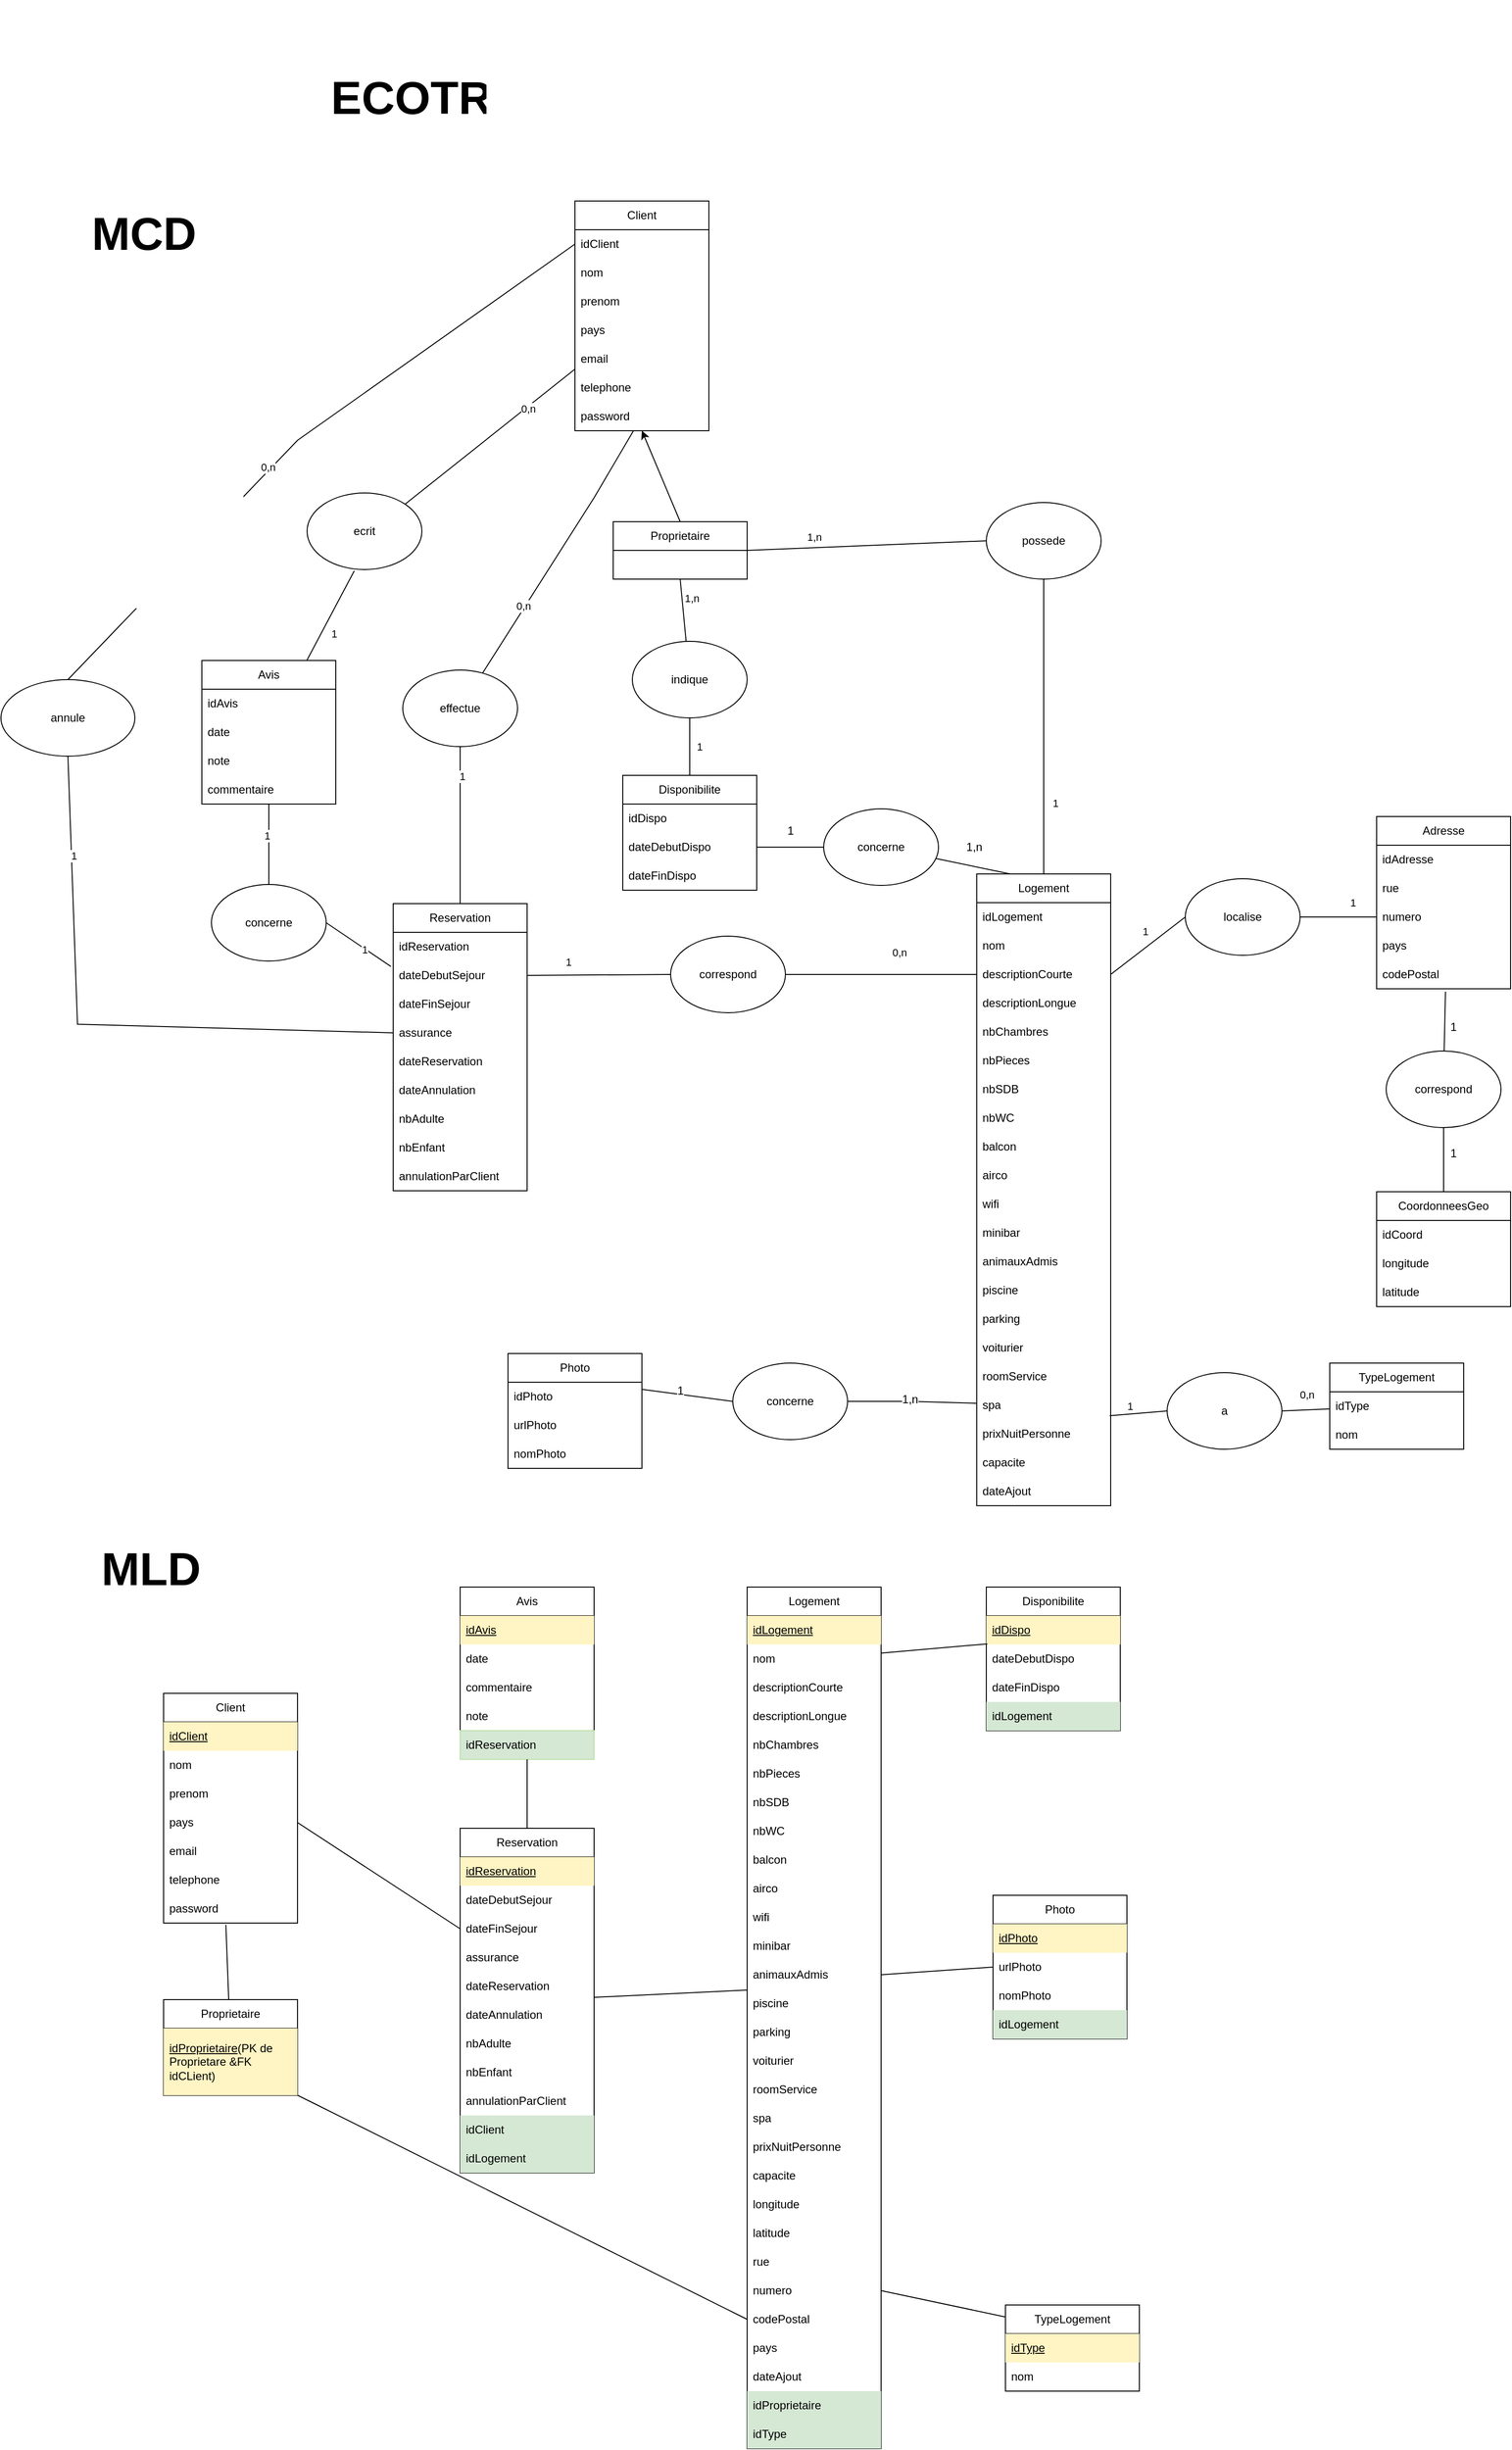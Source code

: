 <mxfile version="20.8.16" type="device"><diagram name="Page-1" id="WIKOlgLhSWsxhOMXpPyv"><mxGraphModel dx="2489" dy="1795" grid="1" gridSize="10" guides="1" tooltips="1" connect="1" arrows="1" fold="1" page="1" pageScale="1" pageWidth="827" pageHeight="1169" math="0" shadow="0"><root><mxCell id="0"/><mxCell id="1" parent="0"/><mxCell id="Ez9vDSvF3IC1bKBhsxOh-1" value="Client" style="swimlane;fontStyle=0;childLayout=stackLayout;horizontal=1;startSize=30;horizontalStack=0;resizeParent=1;resizeParentMax=0;resizeLast=0;collapsible=1;marginBottom=0;whiteSpace=wrap;html=1;" parent="1" vertex="1"><mxGeometry x="160" y="-890" width="140" height="240" as="geometry"/></mxCell><mxCell id="Ez9vDSvF3IC1bKBhsxOh-2" value="idClient" style="text;strokeColor=none;fillColor=none;align=left;verticalAlign=middle;spacingLeft=4;spacingRight=4;overflow=hidden;points=[[0,0.5],[1,0.5]];portConstraint=eastwest;rotatable=0;whiteSpace=wrap;html=1;" parent="Ez9vDSvF3IC1bKBhsxOh-1" vertex="1"><mxGeometry y="30" width="140" height="30" as="geometry"/></mxCell><mxCell id="Ez9vDSvF3IC1bKBhsxOh-3" value="nom" style="text;strokeColor=none;fillColor=none;align=left;verticalAlign=middle;spacingLeft=4;spacingRight=4;overflow=hidden;points=[[0,0.5],[1,0.5]];portConstraint=eastwest;rotatable=0;whiteSpace=wrap;html=1;" parent="Ez9vDSvF3IC1bKBhsxOh-1" vertex="1"><mxGeometry y="60" width="140" height="30" as="geometry"/></mxCell><mxCell id="Ez9vDSvF3IC1bKBhsxOh-4" value="prenom" style="text;strokeColor=none;fillColor=none;align=left;verticalAlign=middle;spacingLeft=4;spacingRight=4;overflow=hidden;points=[[0,0.5],[1,0.5]];portConstraint=eastwest;rotatable=0;whiteSpace=wrap;html=1;" parent="Ez9vDSvF3IC1bKBhsxOh-1" vertex="1"><mxGeometry y="90" width="140" height="30" as="geometry"/></mxCell><mxCell id="Ez9vDSvF3IC1bKBhsxOh-5" value="pays" style="text;strokeColor=none;fillColor=none;align=left;verticalAlign=middle;spacingLeft=4;spacingRight=4;overflow=hidden;points=[[0,0.5],[1,0.5]];portConstraint=eastwest;rotatable=0;whiteSpace=wrap;html=1;" parent="Ez9vDSvF3IC1bKBhsxOh-1" vertex="1"><mxGeometry y="120" width="140" height="30" as="geometry"/></mxCell><mxCell id="Ez9vDSvF3IC1bKBhsxOh-6" value="email" style="text;strokeColor=none;fillColor=none;align=left;verticalAlign=middle;spacingLeft=4;spacingRight=4;overflow=hidden;points=[[0,0.5],[1,0.5]];portConstraint=eastwest;rotatable=0;whiteSpace=wrap;html=1;" parent="Ez9vDSvF3IC1bKBhsxOh-1" vertex="1"><mxGeometry y="150" width="140" height="30" as="geometry"/></mxCell><mxCell id="Ez9vDSvF3IC1bKBhsxOh-7" value="telephone" style="text;strokeColor=none;fillColor=none;align=left;verticalAlign=middle;spacingLeft=4;spacingRight=4;overflow=hidden;points=[[0,0.5],[1,0.5]];portConstraint=eastwest;rotatable=0;whiteSpace=wrap;html=1;" parent="Ez9vDSvF3IC1bKBhsxOh-1" vertex="1"><mxGeometry y="180" width="140" height="30" as="geometry"/></mxCell><mxCell id="Ez9vDSvF3IC1bKBhsxOh-8" value="password" style="text;strokeColor=none;fillColor=none;align=left;verticalAlign=middle;spacingLeft=4;spacingRight=4;overflow=hidden;points=[[0,0.5],[1,0.5]];portConstraint=eastwest;rotatable=0;whiteSpace=wrap;html=1;" parent="Ez9vDSvF3IC1bKBhsxOh-1" vertex="1"><mxGeometry y="210" width="140" height="30" as="geometry"/></mxCell><mxCell id="Ez9vDSvF3IC1bKBhsxOh-17" value="Logement" style="swimlane;fontStyle=0;childLayout=stackLayout;horizontal=1;startSize=30;horizontalStack=0;resizeParent=1;resizeParentMax=0;resizeLast=0;collapsible=1;marginBottom=0;whiteSpace=wrap;html=1;" parent="1" vertex="1"><mxGeometry x="580" y="-187" width="140" height="660" as="geometry"/></mxCell><mxCell id="Ez9vDSvF3IC1bKBhsxOh-18" value="idLogement" style="text;strokeColor=none;fillColor=none;align=left;verticalAlign=middle;spacingLeft=4;spacingRight=4;overflow=hidden;points=[[0,0.5],[1,0.5]];portConstraint=eastwest;rotatable=0;whiteSpace=wrap;html=1;" parent="Ez9vDSvF3IC1bKBhsxOh-17" vertex="1"><mxGeometry y="30" width="140" height="30" as="geometry"/></mxCell><mxCell id="Ez9vDSvF3IC1bKBhsxOh-19" value="nom" style="text;strokeColor=none;fillColor=none;align=left;verticalAlign=middle;spacingLeft=4;spacingRight=4;overflow=hidden;points=[[0,0.5],[1,0.5]];portConstraint=eastwest;rotatable=0;whiteSpace=wrap;html=1;" parent="Ez9vDSvF3IC1bKBhsxOh-17" vertex="1"><mxGeometry y="60" width="140" height="30" as="geometry"/></mxCell><mxCell id="Ez9vDSvF3IC1bKBhsxOh-20" value="descriptionCourte" style="text;strokeColor=none;fillColor=none;align=left;verticalAlign=middle;spacingLeft=4;spacingRight=4;overflow=hidden;points=[[0,0.5],[1,0.5]];portConstraint=eastwest;rotatable=0;whiteSpace=wrap;html=1;" parent="Ez9vDSvF3IC1bKBhsxOh-17" vertex="1"><mxGeometry y="90" width="140" height="30" as="geometry"/></mxCell><mxCell id="Ez9vDSvF3IC1bKBhsxOh-21" value="descriptionLongue" style="text;strokeColor=none;fillColor=none;align=left;verticalAlign=middle;spacingLeft=4;spacingRight=4;overflow=hidden;points=[[0,0.5],[1,0.5]];portConstraint=eastwest;rotatable=0;whiteSpace=wrap;html=1;" parent="Ez9vDSvF3IC1bKBhsxOh-17" vertex="1"><mxGeometry y="120" width="140" height="30" as="geometry"/></mxCell><mxCell id="Ez9vDSvF3IC1bKBhsxOh-22" value="nbChambres" style="text;strokeColor=none;fillColor=none;align=left;verticalAlign=middle;spacingLeft=4;spacingRight=4;overflow=hidden;points=[[0,0.5],[1,0.5]];portConstraint=eastwest;rotatable=0;whiteSpace=wrap;html=1;" parent="Ez9vDSvF3IC1bKBhsxOh-17" vertex="1"><mxGeometry y="150" width="140" height="30" as="geometry"/></mxCell><mxCell id="Ez9vDSvF3IC1bKBhsxOh-23" value="nbPieces" style="text;strokeColor=none;fillColor=none;align=left;verticalAlign=middle;spacingLeft=4;spacingRight=4;overflow=hidden;points=[[0,0.5],[1,0.5]];portConstraint=eastwest;rotatable=0;whiteSpace=wrap;html=1;" parent="Ez9vDSvF3IC1bKBhsxOh-17" vertex="1"><mxGeometry y="180" width="140" height="30" as="geometry"/></mxCell><mxCell id="Ez9vDSvF3IC1bKBhsxOh-26" value="nbSDB" style="text;strokeColor=none;fillColor=none;align=left;verticalAlign=middle;spacingLeft=4;spacingRight=4;overflow=hidden;points=[[0,0.5],[1,0.5]];portConstraint=eastwest;rotatable=0;whiteSpace=wrap;html=1;" parent="Ez9vDSvF3IC1bKBhsxOh-17" vertex="1"><mxGeometry y="210" width="140" height="30" as="geometry"/></mxCell><mxCell id="Ez9vDSvF3IC1bKBhsxOh-27" value="nbWC" style="text;strokeColor=none;fillColor=none;align=left;verticalAlign=middle;spacingLeft=4;spacingRight=4;overflow=hidden;points=[[0,0.5],[1,0.5]];portConstraint=eastwest;rotatable=0;whiteSpace=wrap;html=1;" parent="Ez9vDSvF3IC1bKBhsxOh-17" vertex="1"><mxGeometry y="240" width="140" height="30" as="geometry"/></mxCell><mxCell id="Ez9vDSvF3IC1bKBhsxOh-28" value="balcon" style="text;strokeColor=none;fillColor=none;align=left;verticalAlign=middle;spacingLeft=4;spacingRight=4;overflow=hidden;points=[[0,0.5],[1,0.5]];portConstraint=eastwest;rotatable=0;whiteSpace=wrap;html=1;" parent="Ez9vDSvF3IC1bKBhsxOh-17" vertex="1"><mxGeometry y="270" width="140" height="30" as="geometry"/></mxCell><mxCell id="Ez9vDSvF3IC1bKBhsxOh-29" value="airco" style="text;strokeColor=none;fillColor=none;align=left;verticalAlign=middle;spacingLeft=4;spacingRight=4;overflow=hidden;points=[[0,0.5],[1,0.5]];portConstraint=eastwest;rotatable=0;whiteSpace=wrap;html=1;" parent="Ez9vDSvF3IC1bKBhsxOh-17" vertex="1"><mxGeometry y="300" width="140" height="30" as="geometry"/></mxCell><mxCell id="Ez9vDSvF3IC1bKBhsxOh-30" value="wifi" style="text;strokeColor=none;fillColor=none;align=left;verticalAlign=middle;spacingLeft=4;spacingRight=4;overflow=hidden;points=[[0,0.5],[1,0.5]];portConstraint=eastwest;rotatable=0;whiteSpace=wrap;html=1;" parent="Ez9vDSvF3IC1bKBhsxOh-17" vertex="1"><mxGeometry y="330" width="140" height="30" as="geometry"/></mxCell><mxCell id="Ez9vDSvF3IC1bKBhsxOh-31" value="minibar" style="text;strokeColor=none;fillColor=none;align=left;verticalAlign=middle;spacingLeft=4;spacingRight=4;overflow=hidden;points=[[0,0.5],[1,0.5]];portConstraint=eastwest;rotatable=0;whiteSpace=wrap;html=1;" parent="Ez9vDSvF3IC1bKBhsxOh-17" vertex="1"><mxGeometry y="360" width="140" height="30" as="geometry"/></mxCell><mxCell id="Ez9vDSvF3IC1bKBhsxOh-32" value="animauxAdmis" style="text;strokeColor=none;fillColor=none;align=left;verticalAlign=middle;spacingLeft=4;spacingRight=4;overflow=hidden;points=[[0,0.5],[1,0.5]];portConstraint=eastwest;rotatable=0;whiteSpace=wrap;html=1;" parent="Ez9vDSvF3IC1bKBhsxOh-17" vertex="1"><mxGeometry y="390" width="140" height="30" as="geometry"/></mxCell><mxCell id="Ez9vDSvF3IC1bKBhsxOh-33" value="piscine" style="text;strokeColor=none;fillColor=none;align=left;verticalAlign=middle;spacingLeft=4;spacingRight=4;overflow=hidden;points=[[0,0.5],[1,0.5]];portConstraint=eastwest;rotatable=0;whiteSpace=wrap;html=1;" parent="Ez9vDSvF3IC1bKBhsxOh-17" vertex="1"><mxGeometry y="420" width="140" height="30" as="geometry"/></mxCell><mxCell id="Ez9vDSvF3IC1bKBhsxOh-34" value="parking" style="text;strokeColor=none;fillColor=none;align=left;verticalAlign=middle;spacingLeft=4;spacingRight=4;overflow=hidden;points=[[0,0.5],[1,0.5]];portConstraint=eastwest;rotatable=0;whiteSpace=wrap;html=1;" parent="Ez9vDSvF3IC1bKBhsxOh-17" vertex="1"><mxGeometry y="450" width="140" height="30" as="geometry"/></mxCell><mxCell id="Ez9vDSvF3IC1bKBhsxOh-35" value="voiturier" style="text;strokeColor=none;fillColor=none;align=left;verticalAlign=middle;spacingLeft=4;spacingRight=4;overflow=hidden;points=[[0,0.5],[1,0.5]];portConstraint=eastwest;rotatable=0;whiteSpace=wrap;html=1;" parent="Ez9vDSvF3IC1bKBhsxOh-17" vertex="1"><mxGeometry y="480" width="140" height="30" as="geometry"/></mxCell><mxCell id="Ez9vDSvF3IC1bKBhsxOh-36" value="roomService" style="text;strokeColor=none;fillColor=none;align=left;verticalAlign=middle;spacingLeft=4;spacingRight=4;overflow=hidden;points=[[0,0.5],[1,0.5]];portConstraint=eastwest;rotatable=0;whiteSpace=wrap;html=1;" parent="Ez9vDSvF3IC1bKBhsxOh-17" vertex="1"><mxGeometry y="510" width="140" height="30" as="geometry"/></mxCell><mxCell id="Ez9vDSvF3IC1bKBhsxOh-90" value="spa" style="text;strokeColor=none;fillColor=none;align=left;verticalAlign=middle;spacingLeft=4;spacingRight=4;overflow=hidden;points=[[0,0.5],[1,0.5]];portConstraint=eastwest;rotatable=0;whiteSpace=wrap;html=1;" parent="Ez9vDSvF3IC1bKBhsxOh-17" vertex="1"><mxGeometry y="540" width="140" height="30" as="geometry"/></mxCell><mxCell id="Ez9vDSvF3IC1bKBhsxOh-116" value="prixNuitPersonne" style="text;strokeColor=none;fillColor=none;align=left;verticalAlign=middle;spacingLeft=4;spacingRight=4;overflow=hidden;points=[[0,0.5],[1,0.5]];portConstraint=eastwest;rotatable=0;whiteSpace=wrap;html=1;" parent="Ez9vDSvF3IC1bKBhsxOh-17" vertex="1"><mxGeometry y="570" width="140" height="30" as="geometry"/></mxCell><mxCell id="BQgTz_SxhLXDzXTBfYEk-126" value="capacite" style="text;strokeColor=none;fillColor=none;align=left;verticalAlign=middle;spacingLeft=4;spacingRight=4;overflow=hidden;points=[[0,0.5],[1,0.5]];portConstraint=eastwest;rotatable=0;whiteSpace=wrap;html=1;" vertex="1" parent="Ez9vDSvF3IC1bKBhsxOh-17"><mxGeometry y="600" width="140" height="30" as="geometry"/></mxCell><mxCell id="Ez9vDSvF3IC1bKBhsxOh-133" value="dateAjout" style="text;strokeColor=none;fillColor=none;align=left;verticalAlign=middle;spacingLeft=4;spacingRight=4;overflow=hidden;points=[[0,0.5],[1,0.5]];portConstraint=eastwest;rotatable=0;whiteSpace=wrap;html=1;" parent="Ez9vDSvF3IC1bKBhsxOh-17" vertex="1"><mxGeometry y="630" width="140" height="30" as="geometry"/></mxCell><mxCell id="Ez9vDSvF3IC1bKBhsxOh-37" value="Adresse" style="swimlane;fontStyle=0;childLayout=stackLayout;horizontal=1;startSize=30;horizontalStack=0;resizeParent=1;resizeParentMax=0;resizeLast=0;collapsible=1;marginBottom=0;whiteSpace=wrap;html=1;" parent="1" vertex="1"><mxGeometry x="998" y="-247" width="140" height="180" as="geometry"/></mxCell><mxCell id="Ez9vDSvF3IC1bKBhsxOh-38" value="idAdresse" style="text;strokeColor=none;fillColor=none;align=left;verticalAlign=middle;spacingLeft=4;spacingRight=4;overflow=hidden;points=[[0,0.5],[1,0.5]];portConstraint=eastwest;rotatable=0;whiteSpace=wrap;html=1;" parent="Ez9vDSvF3IC1bKBhsxOh-37" vertex="1"><mxGeometry y="30" width="140" height="30" as="geometry"/></mxCell><mxCell id="Ez9vDSvF3IC1bKBhsxOh-39" value="rue" style="text;strokeColor=none;fillColor=none;align=left;verticalAlign=middle;spacingLeft=4;spacingRight=4;overflow=hidden;points=[[0,0.5],[1,0.5]];portConstraint=eastwest;rotatable=0;whiteSpace=wrap;html=1;" parent="Ez9vDSvF3IC1bKBhsxOh-37" vertex="1"><mxGeometry y="60" width="140" height="30" as="geometry"/></mxCell><mxCell id="Ez9vDSvF3IC1bKBhsxOh-40" value="numero" style="text;strokeColor=none;fillColor=none;align=left;verticalAlign=middle;spacingLeft=4;spacingRight=4;overflow=hidden;points=[[0,0.5],[1,0.5]];portConstraint=eastwest;rotatable=0;whiteSpace=wrap;html=1;" parent="Ez9vDSvF3IC1bKBhsxOh-37" vertex="1"><mxGeometry y="90" width="140" height="30" as="geometry"/></mxCell><mxCell id="Ez9vDSvF3IC1bKBhsxOh-41" value="pays" style="text;strokeColor=none;fillColor=none;align=left;verticalAlign=middle;spacingLeft=4;spacingRight=4;overflow=hidden;points=[[0,0.5],[1,0.5]];portConstraint=eastwest;rotatable=0;whiteSpace=wrap;html=1;" parent="Ez9vDSvF3IC1bKBhsxOh-37" vertex="1"><mxGeometry y="120" width="140" height="30" as="geometry"/></mxCell><mxCell id="Ez9vDSvF3IC1bKBhsxOh-42" value="codePostal" style="text;strokeColor=none;fillColor=none;align=left;verticalAlign=middle;spacingLeft=4;spacingRight=4;overflow=hidden;points=[[0,0.5],[1,0.5]];portConstraint=eastwest;rotatable=0;whiteSpace=wrap;html=1;" parent="Ez9vDSvF3IC1bKBhsxOh-37" vertex="1"><mxGeometry y="150" width="140" height="30" as="geometry"/></mxCell><mxCell id="Ez9vDSvF3IC1bKBhsxOh-45" value="CoordonneesGeo" style="swimlane;fontStyle=0;childLayout=stackLayout;horizontal=1;startSize=30;horizontalStack=0;resizeParent=1;resizeParentMax=0;resizeLast=0;collapsible=1;marginBottom=0;whiteSpace=wrap;html=1;" parent="1" vertex="1"><mxGeometry x="998" y="145" width="140" height="120" as="geometry"/></mxCell><mxCell id="Ez9vDSvF3IC1bKBhsxOh-46" value="idCoord" style="text;strokeColor=none;fillColor=none;align=left;verticalAlign=middle;spacingLeft=4;spacingRight=4;overflow=hidden;points=[[0,0.5],[1,0.5]];portConstraint=eastwest;rotatable=0;whiteSpace=wrap;html=1;" parent="Ez9vDSvF3IC1bKBhsxOh-45" vertex="1"><mxGeometry y="30" width="140" height="30" as="geometry"/></mxCell><mxCell id="Ez9vDSvF3IC1bKBhsxOh-47" value="longitude" style="text;strokeColor=none;fillColor=none;align=left;verticalAlign=middle;spacingLeft=4;spacingRight=4;overflow=hidden;points=[[0,0.5],[1,0.5]];portConstraint=eastwest;rotatable=0;whiteSpace=wrap;html=1;" parent="Ez9vDSvF3IC1bKBhsxOh-45" vertex="1"><mxGeometry y="60" width="140" height="30" as="geometry"/></mxCell><mxCell id="Ez9vDSvF3IC1bKBhsxOh-48" value="latitude" style="text;strokeColor=none;fillColor=none;align=left;verticalAlign=middle;spacingLeft=4;spacingRight=4;overflow=hidden;points=[[0,0.5],[1,0.5]];portConstraint=eastwest;rotatable=0;whiteSpace=wrap;html=1;" parent="Ez9vDSvF3IC1bKBhsxOh-45" vertex="1"><mxGeometry y="90" width="140" height="30" as="geometry"/></mxCell><mxCell id="Ez9vDSvF3IC1bKBhsxOh-51" value="localise" style="ellipse;whiteSpace=wrap;html=1;" parent="1" vertex="1"><mxGeometry x="798" y="-182" width="120" height="80" as="geometry"/></mxCell><mxCell id="Ez9vDSvF3IC1bKBhsxOh-52" value="correspond" style="ellipse;whiteSpace=wrap;html=1;" parent="1" vertex="1"><mxGeometry x="1008" y="-2" width="120" height="80" as="geometry"/></mxCell><mxCell id="Ez9vDSvF3IC1bKBhsxOh-65" value="Proprietaire" style="swimlane;fontStyle=0;childLayout=stackLayout;horizontal=1;startSize=30;horizontalStack=0;resizeParent=1;resizeParentMax=0;resizeLast=0;collapsible=1;marginBottom=0;whiteSpace=wrap;html=1;" parent="1" vertex="1"><mxGeometry x="200" y="-555" width="140" height="60" as="geometry"/></mxCell><mxCell id="Ez9vDSvF3IC1bKBhsxOh-73" value="" style="endArrow=none;html=1;rounded=0;entryX=0;entryY=0.5;entryDx=0;entryDy=0;exitX=1;exitY=0.5;exitDx=0;exitDy=0;" parent="1" source="Ez9vDSvF3IC1bKBhsxOh-20" target="Ez9vDSvF3IC1bKBhsxOh-51" edge="1"><mxGeometry width="50" height="50" relative="1" as="geometry"><mxPoint x="520" y="-286" as="sourcePoint"/><mxPoint x="570" y="-336" as="targetPoint"/></mxGeometry></mxCell><mxCell id="Ez9vDSvF3IC1bKBhsxOh-78" value="1" style="edgeLabel;html=1;align=center;verticalAlign=middle;resizable=0;points=[];" parent="Ez9vDSvF3IC1bKBhsxOh-73" vertex="1" connectable="0"><mxGeometry x="-0.42" relative="1" as="geometry"><mxPoint x="13" y="-28" as="offset"/></mxGeometry></mxCell><mxCell id="Ez9vDSvF3IC1bKBhsxOh-74" value="" style="endArrow=none;html=1;rounded=0;entryX=0;entryY=0.5;entryDx=0;entryDy=0;exitX=1;exitY=0.5;exitDx=0;exitDy=0;" parent="1" source="Ez9vDSvF3IC1bKBhsxOh-51" target="Ez9vDSvF3IC1bKBhsxOh-40" edge="1"><mxGeometry width="50" height="50" relative="1" as="geometry"><mxPoint x="908" y="-137" as="sourcePoint"/><mxPoint x="958" y="-187" as="targetPoint"/></mxGeometry></mxCell><mxCell id="Ez9vDSvF3IC1bKBhsxOh-79" value="1" style="edgeLabel;html=1;align=center;verticalAlign=middle;resizable=0;points=[];" parent="Ez9vDSvF3IC1bKBhsxOh-74" vertex="1" connectable="0"><mxGeometry x="0.375" y="1" relative="1" as="geometry"><mxPoint y="-14" as="offset"/></mxGeometry></mxCell><mxCell id="Ez9vDSvF3IC1bKBhsxOh-76" value="" style="endArrow=none;html=1;rounded=0;entryX=0.514;entryY=1.1;entryDx=0;entryDy=0;entryPerimeter=0;" parent="1" source="Ez9vDSvF3IC1bKBhsxOh-52" target="Ez9vDSvF3IC1bKBhsxOh-42" edge="1"><mxGeometry width="50" height="50" relative="1" as="geometry"><mxPoint x="488" y="-77" as="sourcePoint"/><mxPoint x="538" y="-127" as="targetPoint"/></mxGeometry></mxCell><mxCell id="Ez9vDSvF3IC1bKBhsxOh-77" value="" style="endArrow=none;html=1;rounded=0;entryX=0.5;entryY=1;entryDx=0;entryDy=0;exitX=0.5;exitY=0;exitDx=0;exitDy=0;" parent="1" source="Ez9vDSvF3IC1bKBhsxOh-45" target="Ez9vDSvF3IC1bKBhsxOh-52" edge="1"><mxGeometry width="50" height="50" relative="1" as="geometry"><mxPoint x="488" y="23" as="sourcePoint"/><mxPoint x="538" y="-27" as="targetPoint"/></mxGeometry></mxCell><mxCell id="Ez9vDSvF3IC1bKBhsxOh-80" value="1" style="text;html=1;align=center;verticalAlign=middle;resizable=0;points=[];autosize=1;strokeColor=none;fillColor=none;" parent="1" vertex="1"><mxGeometry x="1063" y="-42" width="30" height="30" as="geometry"/></mxCell><mxCell id="Ez9vDSvF3IC1bKBhsxOh-81" value="1" style="text;html=1;align=center;verticalAlign=middle;resizable=0;points=[];autosize=1;strokeColor=none;fillColor=none;" parent="1" vertex="1"><mxGeometry x="1063" y="90" width="30" height="30" as="geometry"/></mxCell><mxCell id="Ez9vDSvF3IC1bKBhsxOh-83" value="possede" style="ellipse;whiteSpace=wrap;html=1;" parent="1" vertex="1"><mxGeometry x="590" y="-575" width="120" height="80" as="geometry"/></mxCell><mxCell id="Ez9vDSvF3IC1bKBhsxOh-84" value="" style="endArrow=none;html=1;rounded=0;entryX=0.5;entryY=1;entryDx=0;entryDy=0;exitX=0.5;exitY=0;exitDx=0;exitDy=0;" parent="1" source="Ez9vDSvF3IC1bKBhsxOh-17" target="Ez9vDSvF3IC1bKBhsxOh-83" edge="1"><mxGeometry width="50" height="50" relative="1" as="geometry"><mxPoint x="980" y="-350" as="sourcePoint"/><mxPoint x="1030" y="-400" as="targetPoint"/></mxGeometry></mxCell><mxCell id="Ez9vDSvF3IC1bKBhsxOh-87" value="1" style="edgeLabel;html=1;align=center;verticalAlign=middle;resizable=0;points=[];" parent="Ez9vDSvF3IC1bKBhsxOh-84" vertex="1" connectable="0"><mxGeometry x="-0.549" y="-2" relative="1" as="geometry"><mxPoint x="10" y="-5" as="offset"/></mxGeometry></mxCell><mxCell id="Ez9vDSvF3IC1bKBhsxOh-85" value="" style="endArrow=none;html=1;rounded=0;entryX=1;entryY=0.5;entryDx=0;entryDy=0;exitX=0;exitY=0.5;exitDx=0;exitDy=0;" parent="1" source="Ez9vDSvF3IC1bKBhsxOh-83" target="Ez9vDSvF3IC1bKBhsxOh-65" edge="1"><mxGeometry width="50" height="50" relative="1" as="geometry"><mxPoint x="980" y="-350" as="sourcePoint"/><mxPoint x="1030" y="-400" as="targetPoint"/></mxGeometry></mxCell><mxCell id="Ez9vDSvF3IC1bKBhsxOh-86" value="1,n" style="edgeLabel;html=1;align=center;verticalAlign=middle;resizable=0;points=[];" parent="Ez9vDSvF3IC1bKBhsxOh-85" vertex="1" connectable="0"><mxGeometry x="0.534" relative="1" as="geometry"><mxPoint x="12" y="-12" as="offset"/></mxGeometry></mxCell><mxCell id="Ez9vDSvF3IC1bKBhsxOh-89" value="" style="endArrow=classic;html=1;rounded=0;entryX=0.5;entryY=1;entryDx=0;entryDy=0;exitX=0.5;exitY=0;exitDx=0;exitDy=0;" parent="1" source="Ez9vDSvF3IC1bKBhsxOh-65" target="Ez9vDSvF3IC1bKBhsxOh-1" edge="1"><mxGeometry width="50" height="50" relative="1" as="geometry"><mxPoint x="440" y="-380" as="sourcePoint"/><mxPoint x="490" y="-430" as="targetPoint"/></mxGeometry></mxCell><mxCell id="Ez9vDSvF3IC1bKBhsxOh-98" value="Reservation" style="swimlane;fontStyle=0;childLayout=stackLayout;horizontal=1;startSize=30;horizontalStack=0;resizeParent=1;resizeParentMax=0;resizeLast=0;collapsible=1;marginBottom=0;whiteSpace=wrap;html=1;" parent="1" vertex="1"><mxGeometry x="-30" y="-156" width="140" height="300" as="geometry"/></mxCell><mxCell id="Ez9vDSvF3IC1bKBhsxOh-99" value="idReservation" style="text;strokeColor=none;fillColor=none;align=left;verticalAlign=middle;spacingLeft=4;spacingRight=4;overflow=hidden;points=[[0,0.5],[1,0.5]];portConstraint=eastwest;rotatable=0;whiteSpace=wrap;html=1;" parent="Ez9vDSvF3IC1bKBhsxOh-98" vertex="1"><mxGeometry y="30" width="140" height="30" as="geometry"/></mxCell><mxCell id="Ez9vDSvF3IC1bKBhsxOh-100" value="dateDebutSejour" style="text;strokeColor=none;fillColor=none;align=left;verticalAlign=middle;spacingLeft=4;spacingRight=4;overflow=hidden;points=[[0,0.5],[1,0.5]];portConstraint=eastwest;rotatable=0;whiteSpace=wrap;html=1;" parent="Ez9vDSvF3IC1bKBhsxOh-98" vertex="1"><mxGeometry y="60" width="140" height="30" as="geometry"/></mxCell><mxCell id="Ez9vDSvF3IC1bKBhsxOh-101" value="dateFinSejour" style="text;strokeColor=none;fillColor=none;align=left;verticalAlign=middle;spacingLeft=4;spacingRight=4;overflow=hidden;points=[[0,0.5],[1,0.5]];portConstraint=eastwest;rotatable=0;whiteSpace=wrap;html=1;" parent="Ez9vDSvF3IC1bKBhsxOh-98" vertex="1"><mxGeometry y="90" width="140" height="30" as="geometry"/></mxCell><mxCell id="Ez9vDSvF3IC1bKBhsxOh-164" value="assurance" style="text;strokeColor=none;fillColor=none;align=left;verticalAlign=middle;spacingLeft=4;spacingRight=4;overflow=hidden;points=[[0,0.5],[1,0.5]];portConstraint=eastwest;rotatable=0;whiteSpace=wrap;html=1;" parent="Ez9vDSvF3IC1bKBhsxOh-98" vertex="1"><mxGeometry y="120" width="140" height="30" as="geometry"/></mxCell><mxCell id="Ez9vDSvF3IC1bKBhsxOh-167" value="dateReservation" style="text;strokeColor=none;fillColor=none;align=left;verticalAlign=middle;spacingLeft=4;spacingRight=4;overflow=hidden;points=[[0,0.5],[1,0.5]];portConstraint=eastwest;rotatable=0;whiteSpace=wrap;html=1;" parent="Ez9vDSvF3IC1bKBhsxOh-98" vertex="1"><mxGeometry y="150" width="140" height="30" as="geometry"/></mxCell><mxCell id="BQgTz_SxhLXDzXTBfYEk-124" value="dateAnnulation" style="text;strokeColor=none;fillColor=none;align=left;verticalAlign=middle;spacingLeft=4;spacingRight=4;overflow=hidden;points=[[0,0.5],[1,0.5]];portConstraint=eastwest;rotatable=0;whiteSpace=wrap;html=1;" vertex="1" parent="Ez9vDSvF3IC1bKBhsxOh-98"><mxGeometry y="180" width="140" height="30" as="geometry"/></mxCell><mxCell id="BQgTz_SxhLXDzXTBfYEk-118" value="nbAdulte" style="text;strokeColor=none;fillColor=none;align=left;verticalAlign=middle;spacingLeft=4;spacingRight=4;overflow=hidden;points=[[0,0.5],[1,0.5]];portConstraint=eastwest;rotatable=0;whiteSpace=wrap;html=1;" vertex="1" parent="Ez9vDSvF3IC1bKBhsxOh-98"><mxGeometry y="210" width="140" height="30" as="geometry"/></mxCell><mxCell id="BQgTz_SxhLXDzXTBfYEk-119" value="nbEnfant" style="text;strokeColor=none;fillColor=none;align=left;verticalAlign=middle;spacingLeft=4;spacingRight=4;overflow=hidden;points=[[0,0.5],[1,0.5]];portConstraint=eastwest;rotatable=0;whiteSpace=wrap;html=1;" vertex="1" parent="Ez9vDSvF3IC1bKBhsxOh-98"><mxGeometry y="240" width="140" height="30" as="geometry"/></mxCell><mxCell id="BQgTz_SxhLXDzXTBfYEk-123" value="annulationParClient" style="text;strokeColor=none;fillColor=none;align=left;verticalAlign=middle;spacingLeft=4;spacingRight=4;overflow=hidden;points=[[0,0.5],[1,0.5]];portConstraint=eastwest;rotatable=0;whiteSpace=wrap;html=1;" vertex="1" parent="Ez9vDSvF3IC1bKBhsxOh-98"><mxGeometry y="270" width="140" height="30" as="geometry"/></mxCell><mxCell id="Ez9vDSvF3IC1bKBhsxOh-102" value="effectue" style="ellipse;whiteSpace=wrap;html=1;" parent="1" vertex="1"><mxGeometry x="-20" y="-400" width="120" height="80" as="geometry"/></mxCell><mxCell id="Ez9vDSvF3IC1bKBhsxOh-103" value="correspond" style="ellipse;whiteSpace=wrap;html=1;" parent="1" vertex="1"><mxGeometry x="260" y="-122" width="120" height="80" as="geometry"/></mxCell><mxCell id="Ez9vDSvF3IC1bKBhsxOh-104" value="0,n" style="endArrow=none;html=1;rounded=0;entryX=0;entryY=0.5;entryDx=0;entryDy=0;" parent="1" source="Ez9vDSvF3IC1bKBhsxOh-103" target="Ez9vDSvF3IC1bKBhsxOh-20" edge="1"><mxGeometry x="0.189" y="23" width="50" height="50" relative="1" as="geometry"><mxPoint x="430" y="-276" as="sourcePoint"/><mxPoint x="480" y="-326" as="targetPoint"/><mxPoint as="offset"/></mxGeometry></mxCell><mxCell id="Ez9vDSvF3IC1bKBhsxOh-105" value="" style="endArrow=none;html=1;rounded=0;entryX=0;entryY=0.5;entryDx=0;entryDy=0;exitX=1;exitY=0.5;exitDx=0;exitDy=0;" parent="1" source="Ez9vDSvF3IC1bKBhsxOh-100" target="Ez9vDSvF3IC1bKBhsxOh-103" edge="1"><mxGeometry width="50" height="50" relative="1" as="geometry"><mxPoint x="430" y="-276" as="sourcePoint"/><mxPoint x="480" y="-326" as="targetPoint"/></mxGeometry></mxCell><mxCell id="Ez9vDSvF3IC1bKBhsxOh-123" value="1" style="edgeLabel;html=1;align=center;verticalAlign=middle;resizable=0;points=[];" parent="Ez9vDSvF3IC1bKBhsxOh-105" vertex="1" connectable="0"><mxGeometry x="-0.425" y="-3" relative="1" as="geometry"><mxPoint y="-17" as="offset"/></mxGeometry></mxCell><mxCell id="Ez9vDSvF3IC1bKBhsxOh-106" value="" style="endArrow=none;html=1;rounded=0;entryX=0.5;entryY=1;entryDx=0;entryDy=0;" parent="1" source="Ez9vDSvF3IC1bKBhsxOh-98" target="Ez9vDSvF3IC1bKBhsxOh-102" edge="1"><mxGeometry width="50" height="50" relative="1" as="geometry"><mxPoint x="440" y="-400" as="sourcePoint"/><mxPoint x="490" y="-450" as="targetPoint"/></mxGeometry></mxCell><mxCell id="Ez9vDSvF3IC1bKBhsxOh-147" value="1" style="edgeLabel;html=1;align=center;verticalAlign=middle;resizable=0;points=[];" parent="Ez9vDSvF3IC1bKBhsxOh-106" vertex="1" connectable="0"><mxGeometry x="0.633" y="-2" relative="1" as="geometry"><mxPoint y="1" as="offset"/></mxGeometry></mxCell><mxCell id="Ez9vDSvF3IC1bKBhsxOh-107" value="" style="endArrow=none;html=1;rounded=0;" parent="1" source="Ez9vDSvF3IC1bKBhsxOh-102" target="Ez9vDSvF3IC1bKBhsxOh-8" edge="1"><mxGeometry width="50" height="50" relative="1" as="geometry"><mxPoint x="440" y="-400" as="sourcePoint"/><mxPoint x="70" y="-530" as="targetPoint"/><Array as="points"><mxPoint x="180" y="-580"/></Array></mxGeometry></mxCell><mxCell id="Ez9vDSvF3IC1bKBhsxOh-146" value="0,n" style="edgeLabel;html=1;align=center;verticalAlign=middle;resizable=0;points=[];" parent="Ez9vDSvF3IC1bKBhsxOh-107" vertex="1" connectable="0"><mxGeometry x="-0.502" y="-1" relative="1" as="geometry"><mxPoint x="1" y="-8" as="offset"/></mxGeometry></mxCell><mxCell id="Ez9vDSvF3IC1bKBhsxOh-119" value="Disponibilite" style="swimlane;fontStyle=0;childLayout=stackLayout;horizontal=1;startSize=30;horizontalStack=0;resizeParent=1;resizeParentMax=0;resizeLast=0;collapsible=1;marginBottom=0;whiteSpace=wrap;html=1;" parent="1" vertex="1"><mxGeometry x="210" y="-290" width="140" height="120" as="geometry"/></mxCell><mxCell id="Ez9vDSvF3IC1bKBhsxOh-120" value="idDispo" style="text;strokeColor=none;fillColor=none;align=left;verticalAlign=middle;spacingLeft=4;spacingRight=4;overflow=hidden;points=[[0,0.5],[1,0.5]];portConstraint=eastwest;rotatable=0;whiteSpace=wrap;html=1;" parent="Ez9vDSvF3IC1bKBhsxOh-119" vertex="1"><mxGeometry y="30" width="140" height="30" as="geometry"/></mxCell><mxCell id="Ez9vDSvF3IC1bKBhsxOh-121" value="dateDebutDispo" style="text;strokeColor=none;fillColor=none;align=left;verticalAlign=middle;spacingLeft=4;spacingRight=4;overflow=hidden;points=[[0,0.5],[1,0.5]];portConstraint=eastwest;rotatable=0;whiteSpace=wrap;html=1;" parent="Ez9vDSvF3IC1bKBhsxOh-119" vertex="1"><mxGeometry y="60" width="140" height="30" as="geometry"/></mxCell><mxCell id="Ez9vDSvF3IC1bKBhsxOh-122" value="dateFinDispo" style="text;strokeColor=none;fillColor=none;align=left;verticalAlign=middle;spacingLeft=4;spacingRight=4;overflow=hidden;points=[[0,0.5],[1,0.5]];portConstraint=eastwest;rotatable=0;whiteSpace=wrap;html=1;" parent="Ez9vDSvF3IC1bKBhsxOh-119" vertex="1"><mxGeometry y="90" width="140" height="30" as="geometry"/></mxCell><mxCell id="Ez9vDSvF3IC1bKBhsxOh-124" value="indique" style="ellipse;whiteSpace=wrap;html=1;" parent="1" vertex="1"><mxGeometry x="220" y="-430" width="120" height="80" as="geometry"/></mxCell><mxCell id="Ez9vDSvF3IC1bKBhsxOh-126" value="concerne" style="ellipse;whiteSpace=wrap;html=1;" parent="1" vertex="1"><mxGeometry x="420" y="-255" width="120" height="80" as="geometry"/></mxCell><mxCell id="Ez9vDSvF3IC1bKBhsxOh-127" value="" style="endArrow=none;html=1;rounded=0;entryX=0.5;entryY=1;entryDx=0;entryDy=0;" parent="1" source="Ez9vDSvF3IC1bKBhsxOh-124" target="Ez9vDSvF3IC1bKBhsxOh-65" edge="1"><mxGeometry width="50" height="50" relative="1" as="geometry"><mxPoint x="420" y="-350" as="sourcePoint"/><mxPoint x="470" y="-400" as="targetPoint"/></mxGeometry></mxCell><mxCell id="Ez9vDSvF3IC1bKBhsxOh-131" value="1,n" style="edgeLabel;html=1;align=center;verticalAlign=middle;resizable=0;points=[];" parent="Ez9vDSvF3IC1bKBhsxOh-127" vertex="1" connectable="0"><mxGeometry x="0.375" y="-2" relative="1" as="geometry"><mxPoint x="8" as="offset"/></mxGeometry></mxCell><mxCell id="Ez9vDSvF3IC1bKBhsxOh-128" value="" style="endArrow=none;html=1;rounded=0;entryX=0.5;entryY=1;entryDx=0;entryDy=0;exitX=0.5;exitY=0;exitDx=0;exitDy=0;" parent="1" source="Ez9vDSvF3IC1bKBhsxOh-119" target="Ez9vDSvF3IC1bKBhsxOh-124" edge="1"><mxGeometry width="50" height="50" relative="1" as="geometry"><mxPoint x="420" y="-350" as="sourcePoint"/><mxPoint x="470" y="-400" as="targetPoint"/></mxGeometry></mxCell><mxCell id="Ez9vDSvF3IC1bKBhsxOh-132" value="1" style="edgeLabel;html=1;align=center;verticalAlign=middle;resizable=0;points=[];" parent="Ez9vDSvF3IC1bKBhsxOh-128" vertex="1" connectable="0"><mxGeometry x="0.433" y="-2" relative="1" as="geometry"><mxPoint x="8" y="13" as="offset"/></mxGeometry></mxCell><mxCell id="Ez9vDSvF3IC1bKBhsxOh-129" value="" style="endArrow=none;html=1;rounded=0;entryX=0;entryY=0.5;entryDx=0;entryDy=0;exitX=1;exitY=0.5;exitDx=0;exitDy=0;" parent="1" source="Ez9vDSvF3IC1bKBhsxOh-121" target="Ez9vDSvF3IC1bKBhsxOh-126" edge="1"><mxGeometry width="50" height="50" relative="1" as="geometry"><mxPoint x="420" y="-350" as="sourcePoint"/><mxPoint x="470" y="-400" as="targetPoint"/></mxGeometry></mxCell><mxCell id="Ez9vDSvF3IC1bKBhsxOh-130" value="" style="endArrow=none;html=1;rounded=0;entryX=0.25;entryY=0;entryDx=0;entryDy=0;" parent="1" source="Ez9vDSvF3IC1bKBhsxOh-126" target="Ez9vDSvF3IC1bKBhsxOh-17" edge="1"><mxGeometry width="50" height="50" relative="1" as="geometry"><mxPoint x="420" y="-406" as="sourcePoint"/><mxPoint x="470" y="-456" as="targetPoint"/></mxGeometry></mxCell><mxCell id="Ez9vDSvF3IC1bKBhsxOh-135" value="TypeLogement" style="swimlane;fontStyle=0;childLayout=stackLayout;horizontal=1;startSize=30;horizontalStack=0;resizeParent=1;resizeParentMax=0;resizeLast=0;collapsible=1;marginBottom=0;whiteSpace=wrap;html=1;" parent="1" vertex="1"><mxGeometry x="949" y="324" width="140" height="90" as="geometry"/></mxCell><mxCell id="Ez9vDSvF3IC1bKBhsxOh-136" value="idType" style="text;strokeColor=none;fillColor=none;align=left;verticalAlign=middle;spacingLeft=4;spacingRight=4;overflow=hidden;points=[[0,0.5],[1,0.5]];portConstraint=eastwest;rotatable=0;whiteSpace=wrap;html=1;" parent="Ez9vDSvF3IC1bKBhsxOh-135" vertex="1"><mxGeometry y="30" width="140" height="30" as="geometry"/></mxCell><mxCell id="Ez9vDSvF3IC1bKBhsxOh-137" value="nom" style="text;strokeColor=none;fillColor=none;align=left;verticalAlign=middle;spacingLeft=4;spacingRight=4;overflow=hidden;points=[[0,0.5],[1,0.5]];portConstraint=eastwest;rotatable=0;whiteSpace=wrap;html=1;" parent="Ez9vDSvF3IC1bKBhsxOh-135" vertex="1"><mxGeometry y="60" width="140" height="30" as="geometry"/></mxCell><mxCell id="Ez9vDSvF3IC1bKBhsxOh-139" value="a" style="ellipse;whiteSpace=wrap;html=1;" parent="1" vertex="1"><mxGeometry x="779" y="334" width="120" height="80" as="geometry"/></mxCell><mxCell id="Ez9vDSvF3IC1bKBhsxOh-140" value="" style="endArrow=none;html=1;rounded=0;entryX=0;entryY=0.5;entryDx=0;entryDy=0;exitX=0.993;exitY=-0.133;exitDx=0;exitDy=0;exitPerimeter=0;" parent="1" source="Ez9vDSvF3IC1bKBhsxOh-116" target="Ez9vDSvF3IC1bKBhsxOh-139" edge="1"><mxGeometry width="50" height="50" relative="1" as="geometry"><mxPoint x="470" y="464" as="sourcePoint"/><mxPoint x="520" y="414" as="targetPoint"/></mxGeometry></mxCell><mxCell id="Ez9vDSvF3IC1bKBhsxOh-142" value="1" style="edgeLabel;html=1;align=center;verticalAlign=middle;resizable=0;points=[];" parent="Ez9vDSvF3IC1bKBhsxOh-140" vertex="1" connectable="0"><mxGeometry x="-0.296" relative="1" as="geometry"><mxPoint y="-9" as="offset"/></mxGeometry></mxCell><mxCell id="Ez9vDSvF3IC1bKBhsxOh-141" value="0,n" style="endArrow=none;html=1;rounded=0;exitX=1;exitY=0.5;exitDx=0;exitDy=0;" parent="1" source="Ez9vDSvF3IC1bKBhsxOh-139" target="Ez9vDSvF3IC1bKBhsxOh-136" edge="1"><mxGeometry x="0.063" y="16" width="50" height="50" relative="1" as="geometry"><mxPoint x="459" y="464" as="sourcePoint"/><mxPoint x="509" y="414" as="targetPoint"/><mxPoint as="offset"/></mxGeometry></mxCell><mxCell id="Ez9vDSvF3IC1bKBhsxOh-143" value="1,n" style="text;html=1;align=center;verticalAlign=middle;resizable=0;points=[];autosize=1;strokeColor=none;fillColor=none;" parent="1" vertex="1"><mxGeometry x="557" y="-230" width="40" height="30" as="geometry"/></mxCell><mxCell id="Ez9vDSvF3IC1bKBhsxOh-144" value="1" style="text;html=1;align=center;verticalAlign=middle;resizable=0;points=[];autosize=1;strokeColor=none;fillColor=none;" parent="1" vertex="1"><mxGeometry x="370" y="-247" width="30" height="30" as="geometry"/></mxCell><mxCell id="Ez9vDSvF3IC1bKBhsxOh-152" value="Avis" style="swimlane;fontStyle=0;childLayout=stackLayout;horizontal=1;startSize=30;horizontalStack=0;resizeParent=1;resizeParentMax=0;resizeLast=0;collapsible=1;marginBottom=0;whiteSpace=wrap;html=1;" parent="1" vertex="1"><mxGeometry x="-230" y="-410" width="140" height="150" as="geometry"/></mxCell><mxCell id="Ez9vDSvF3IC1bKBhsxOh-153" value="idAvis" style="text;strokeColor=none;fillColor=none;align=left;verticalAlign=middle;spacingLeft=4;spacingRight=4;overflow=hidden;points=[[0,0.5],[1,0.5]];portConstraint=eastwest;rotatable=0;whiteSpace=wrap;html=1;" parent="Ez9vDSvF3IC1bKBhsxOh-152" vertex="1"><mxGeometry y="30" width="140" height="30" as="geometry"/></mxCell><mxCell id="BQgTz_SxhLXDzXTBfYEk-129" value="date" style="text;strokeColor=none;fillColor=none;align=left;verticalAlign=middle;spacingLeft=4;spacingRight=4;overflow=hidden;points=[[0,0.5],[1,0.5]];portConstraint=eastwest;rotatable=0;whiteSpace=wrap;html=1;" vertex="1" parent="Ez9vDSvF3IC1bKBhsxOh-152"><mxGeometry y="60" width="140" height="30" as="geometry"/></mxCell><mxCell id="Ez9vDSvF3IC1bKBhsxOh-154" value="note" style="text;strokeColor=none;fillColor=none;align=left;verticalAlign=middle;spacingLeft=4;spacingRight=4;overflow=hidden;points=[[0,0.5],[1,0.5]];portConstraint=eastwest;rotatable=0;whiteSpace=wrap;html=1;" parent="Ez9vDSvF3IC1bKBhsxOh-152" vertex="1"><mxGeometry y="90" width="140" height="30" as="geometry"/></mxCell><mxCell id="Ez9vDSvF3IC1bKBhsxOh-155" value="commentaire" style="text;strokeColor=none;fillColor=none;align=left;verticalAlign=middle;spacingLeft=4;spacingRight=4;overflow=hidden;points=[[0,0.5],[1,0.5]];portConstraint=eastwest;rotatable=0;whiteSpace=wrap;html=1;" parent="Ez9vDSvF3IC1bKBhsxOh-152" vertex="1"><mxGeometry y="120" width="140" height="30" as="geometry"/></mxCell><mxCell id="Ez9vDSvF3IC1bKBhsxOh-156" value="ecrit" style="ellipse;whiteSpace=wrap;html=1;" parent="1" vertex="1"><mxGeometry x="-120" y="-585" width="120" height="80" as="geometry"/></mxCell><mxCell id="Ez9vDSvF3IC1bKBhsxOh-157" value="concerne" style="ellipse;whiteSpace=wrap;html=1;" parent="1" vertex="1"><mxGeometry x="-220" y="-176" width="120" height="80" as="geometry"/></mxCell><mxCell id="Ez9vDSvF3IC1bKBhsxOh-158" value="" style="endArrow=none;html=1;rounded=0;exitX=1;exitY=0;exitDx=0;exitDy=0;" parent="1" source="Ez9vDSvF3IC1bKBhsxOh-156" target="Ez9vDSvF3IC1bKBhsxOh-1" edge="1"><mxGeometry width="50" height="50" relative="1" as="geometry"><mxPoint x="570" y="-350" as="sourcePoint"/><mxPoint x="620" y="-400" as="targetPoint"/></mxGeometry></mxCell><mxCell id="Ez9vDSvF3IC1bKBhsxOh-163" value="0,n" style="edgeLabel;html=1;align=center;verticalAlign=middle;resizable=0;points=[];" parent="Ez9vDSvF3IC1bKBhsxOh-158" vertex="1" connectable="0"><mxGeometry x="0.434" y="-2" relative="1" as="geometry"><mxPoint as="offset"/></mxGeometry></mxCell><mxCell id="Ez9vDSvF3IC1bKBhsxOh-159" value="" style="endArrow=none;html=1;rounded=0;entryX=0.411;entryY=1.017;entryDx=0;entryDy=0;entryPerimeter=0;" parent="1" source="Ez9vDSvF3IC1bKBhsxOh-152" target="Ez9vDSvF3IC1bKBhsxOh-156" edge="1"><mxGeometry width="50" height="50" relative="1" as="geometry"><mxPoint x="570" y="-350" as="sourcePoint"/><mxPoint x="620" y="-400" as="targetPoint"/></mxGeometry></mxCell><mxCell id="Ez9vDSvF3IC1bKBhsxOh-162" value="1" style="edgeLabel;html=1;align=center;verticalAlign=middle;resizable=0;points=[];" parent="Ez9vDSvF3IC1bKBhsxOh-159" vertex="1" connectable="0"><mxGeometry x="-0.364" y="-3" relative="1" as="geometry"><mxPoint x="10" as="offset"/></mxGeometry></mxCell><mxCell id="Ez9vDSvF3IC1bKBhsxOh-160" value="" style="endArrow=none;html=1;rounded=0;entryX=0.5;entryY=1;entryDx=0;entryDy=0;" parent="1" source="Ez9vDSvF3IC1bKBhsxOh-157" target="Ez9vDSvF3IC1bKBhsxOh-152" edge="1"><mxGeometry width="50" height="50" relative="1" as="geometry"><mxPoint x="570" y="-350" as="sourcePoint"/><mxPoint x="620" y="-400" as="targetPoint"/></mxGeometry></mxCell><mxCell id="Ez9vDSvF3IC1bKBhsxOh-165" value="1" style="edgeLabel;html=1;align=center;verticalAlign=middle;resizable=0;points=[];" parent="Ez9vDSvF3IC1bKBhsxOh-160" vertex="1" connectable="0"><mxGeometry x="0.209" y="2" relative="1" as="geometry"><mxPoint as="offset"/></mxGeometry></mxCell><mxCell id="Ez9vDSvF3IC1bKBhsxOh-161" value="" style="endArrow=none;html=1;rounded=0;entryX=1;entryY=0.5;entryDx=0;entryDy=0;exitX=-0.017;exitY=0.189;exitDx=0;exitDy=0;exitPerimeter=0;" parent="1" source="Ez9vDSvF3IC1bKBhsxOh-100" target="Ez9vDSvF3IC1bKBhsxOh-157" edge="1"><mxGeometry width="50" height="50" relative="1" as="geometry"><mxPoint x="570" y="-350" as="sourcePoint"/><mxPoint x="620" y="-400" as="targetPoint"/></mxGeometry></mxCell><mxCell id="Ez9vDSvF3IC1bKBhsxOh-166" value="1" style="edgeLabel;html=1;align=center;verticalAlign=middle;resizable=0;points=[];" parent="Ez9vDSvF3IC1bKBhsxOh-161" vertex="1" connectable="0"><mxGeometry x="-0.194" y="1" relative="1" as="geometry"><mxPoint as="offset"/></mxGeometry></mxCell><mxCell id="Ez9vDSvF3IC1bKBhsxOh-171" value="" style="endArrow=none;html=1;rounded=0;entryX=0;entryY=0.5;entryDx=0;entryDy=0;exitX=0.5;exitY=0;exitDx=0;exitDy=0;" parent="1" source="Ez9vDSvF3IC1bKBhsxOh-170" target="Ez9vDSvF3IC1bKBhsxOh-2" edge="1"><mxGeometry width="50" height="50" relative="1" as="geometry"><mxPoint x="400" y="-450" as="sourcePoint"/><mxPoint x="450" y="-500" as="targetPoint"/><Array as="points"><mxPoint x="-130" y="-640"/></Array></mxGeometry></mxCell><mxCell id="Ez9vDSvF3IC1bKBhsxOh-173" value="0,n" style="edgeLabel;html=1;align=center;verticalAlign=middle;resizable=0;points=[];" parent="Ez9vDSvF3IC1bKBhsxOh-171" vertex="1" connectable="0"><mxGeometry x="-0.13" y="3" relative="1" as="geometry"><mxPoint as="offset"/></mxGeometry></mxCell><mxCell id="Ez9vDSvF3IC1bKBhsxOh-172" value="" style="endArrow=none;html=1;rounded=0;entryX=0.5;entryY=1;entryDx=0;entryDy=0;exitX=0;exitY=0.5;exitDx=0;exitDy=0;" parent="1" source="Ez9vDSvF3IC1bKBhsxOh-164" target="Ez9vDSvF3IC1bKBhsxOh-170" edge="1"><mxGeometry width="50" height="50" relative="1" as="geometry"><mxPoint x="-20.7" y="109.66" as="sourcePoint"/><mxPoint x="450" y="-500" as="targetPoint"/><Array as="points"><mxPoint x="-360" y="-30"/></Array></mxGeometry></mxCell><mxCell id="Ez9vDSvF3IC1bKBhsxOh-174" value="1" style="edgeLabel;html=1;align=center;verticalAlign=middle;resizable=0;points=[];" parent="Ez9vDSvF3IC1bKBhsxOh-172" vertex="1" connectable="0"><mxGeometry x="0.66" y="-2" relative="1" as="geometry"><mxPoint as="offset"/></mxGeometry></mxCell><mxCell id="Ez9vDSvF3IC1bKBhsxOh-177" value="&lt;h1&gt;&lt;font style=&quot;font-size: 36px;&quot;&gt;&lt;font style=&quot;font-size: 48px;&quot;&gt;MCD&lt;/font&gt;&lt;/font&gt;&lt;/h1&gt;" style="text;html=1;strokeColor=none;fillColor=none;spacing=5;spacingTop=-20;whiteSpace=wrap;overflow=hidden;rounded=0;" parent="1" vertex="1"><mxGeometry x="-350" y="-890" width="130" height="70" as="geometry"/></mxCell><mxCell id="BQgTz_SxhLXDzXTBfYEk-1" value="Reservation" style="swimlane;fontStyle=0;childLayout=stackLayout;horizontal=1;startSize=30;horizontalStack=0;resizeParent=1;resizeParentMax=0;resizeLast=0;collapsible=1;marginBottom=0;whiteSpace=wrap;html=1;" vertex="1" parent="1"><mxGeometry x="40" y="810" width="140" height="360" as="geometry"/></mxCell><mxCell id="BQgTz_SxhLXDzXTBfYEk-2" value="&lt;u&gt;idReservation&lt;/u&gt;" style="text;strokeColor=none;fillColor=#FFF4C3;align=left;verticalAlign=middle;spacingLeft=4;spacingRight=4;overflow=hidden;points=[[0,0.5],[1,0.5]];portConstraint=eastwest;rotatable=0;whiteSpace=wrap;html=1;" vertex="1" parent="BQgTz_SxhLXDzXTBfYEk-1"><mxGeometry y="30" width="140" height="30" as="geometry"/></mxCell><mxCell id="BQgTz_SxhLXDzXTBfYEk-3" value="dateDebutSejour" style="text;strokeColor=none;fillColor=none;align=left;verticalAlign=middle;spacingLeft=4;spacingRight=4;overflow=hidden;points=[[0,0.5],[1,0.5]];portConstraint=eastwest;rotatable=0;whiteSpace=wrap;html=1;" vertex="1" parent="BQgTz_SxhLXDzXTBfYEk-1"><mxGeometry y="60" width="140" height="30" as="geometry"/></mxCell><mxCell id="BQgTz_SxhLXDzXTBfYEk-4" value="dateFinSejour" style="text;strokeColor=none;fillColor=none;align=left;verticalAlign=middle;spacingLeft=4;spacingRight=4;overflow=hidden;points=[[0,0.5],[1,0.5]];portConstraint=eastwest;rotatable=0;whiteSpace=wrap;html=1;" vertex="1" parent="BQgTz_SxhLXDzXTBfYEk-1"><mxGeometry y="90" width="140" height="30" as="geometry"/></mxCell><mxCell id="BQgTz_SxhLXDzXTBfYEk-5" value="assurance" style="text;strokeColor=none;fillColor=none;align=left;verticalAlign=middle;spacingLeft=4;spacingRight=4;overflow=hidden;points=[[0,0.5],[1,0.5]];portConstraint=eastwest;rotatable=0;whiteSpace=wrap;html=1;" vertex="1" parent="BQgTz_SxhLXDzXTBfYEk-1"><mxGeometry y="120" width="140" height="30" as="geometry"/></mxCell><mxCell id="BQgTz_SxhLXDzXTBfYEk-6" value="dateReservation" style="text;strokeColor=none;fillColor=none;align=left;verticalAlign=middle;spacingLeft=4;spacingRight=4;overflow=hidden;points=[[0,0.5],[1,0.5]];portConstraint=eastwest;rotatable=0;whiteSpace=wrap;html=1;" vertex="1" parent="BQgTz_SxhLXDzXTBfYEk-1"><mxGeometry y="150" width="140" height="30" as="geometry"/></mxCell><mxCell id="BQgTz_SxhLXDzXTBfYEk-7" value="dateAnnulation" style="text;strokeColor=none;fillColor=none;align=left;verticalAlign=middle;spacingLeft=4;spacingRight=4;overflow=hidden;points=[[0,0.5],[1,0.5]];portConstraint=eastwest;rotatable=0;whiteSpace=wrap;html=1;" vertex="1" parent="BQgTz_SxhLXDzXTBfYEk-1"><mxGeometry y="180" width="140" height="30" as="geometry"/></mxCell><mxCell id="BQgTz_SxhLXDzXTBfYEk-121" value="nbAdulte" style="text;strokeColor=none;fillColor=none;align=left;verticalAlign=middle;spacingLeft=4;spacingRight=4;overflow=hidden;points=[[0,0.5],[1,0.5]];portConstraint=eastwest;rotatable=0;whiteSpace=wrap;html=1;" vertex="1" parent="BQgTz_SxhLXDzXTBfYEk-1"><mxGeometry y="210" width="140" height="30" as="geometry"/></mxCell><mxCell id="BQgTz_SxhLXDzXTBfYEk-122" value="nbEnfant" style="text;strokeColor=none;fillColor=none;align=left;verticalAlign=middle;spacingLeft=4;spacingRight=4;overflow=hidden;points=[[0,0.5],[1,0.5]];portConstraint=eastwest;rotatable=0;whiteSpace=wrap;html=1;" vertex="1" parent="BQgTz_SxhLXDzXTBfYEk-1"><mxGeometry y="240" width="140" height="30" as="geometry"/></mxCell><mxCell id="BQgTz_SxhLXDzXTBfYEk-125" value="annulationParClient" style="text;strokeColor=none;fillColor=none;align=left;verticalAlign=middle;spacingLeft=4;spacingRight=4;overflow=hidden;points=[[0,0.5],[1,0.5]];portConstraint=eastwest;rotatable=0;whiteSpace=wrap;html=1;" vertex="1" parent="BQgTz_SxhLXDzXTBfYEk-1"><mxGeometry y="270" width="140" height="30" as="geometry"/></mxCell><mxCell id="BQgTz_SxhLXDzXTBfYEk-22" value="idClient" style="text;strokeColor=none;fillColor=#D5E8D4;align=left;verticalAlign=middle;spacingLeft=4;spacingRight=4;overflow=hidden;points=[[0,0.5],[1,0.5]];portConstraint=eastwest;rotatable=0;whiteSpace=wrap;html=1;" vertex="1" parent="BQgTz_SxhLXDzXTBfYEk-1"><mxGeometry y="300" width="140" height="30" as="geometry"/></mxCell><mxCell id="BQgTz_SxhLXDzXTBfYEk-23" value="idLogement" style="text;strokeColor=none;fillColor=#D5E8D4;align=left;verticalAlign=middle;spacingLeft=4;spacingRight=4;overflow=hidden;points=[[0,0.5],[1,0.5]];portConstraint=eastwest;rotatable=0;whiteSpace=wrap;html=1;" vertex="1" parent="BQgTz_SxhLXDzXTBfYEk-1"><mxGeometry y="330" width="140" height="30" as="geometry"/></mxCell><mxCell id="BQgTz_SxhLXDzXTBfYEk-8" value="Client" style="swimlane;fontStyle=0;childLayout=stackLayout;horizontal=1;startSize=30;horizontalStack=0;resizeParent=1;resizeParentMax=0;resizeLast=0;collapsible=1;marginBottom=0;whiteSpace=wrap;html=1;" vertex="1" parent="1"><mxGeometry x="-270" y="669" width="140" height="240" as="geometry"/></mxCell><mxCell id="BQgTz_SxhLXDzXTBfYEk-9" value="&lt;u&gt;idClient&lt;/u&gt;" style="text;strokeColor=none;fillColor=#FFF4C3;align=left;verticalAlign=middle;spacingLeft=4;spacingRight=4;overflow=hidden;points=[[0,0.5],[1,0.5]];portConstraint=eastwest;rotatable=0;whiteSpace=wrap;html=1;" vertex="1" parent="BQgTz_SxhLXDzXTBfYEk-8"><mxGeometry y="30" width="140" height="30" as="geometry"/></mxCell><mxCell id="BQgTz_SxhLXDzXTBfYEk-10" value="nom" style="text;strokeColor=none;fillColor=none;align=left;verticalAlign=middle;spacingLeft=4;spacingRight=4;overflow=hidden;points=[[0,0.5],[1,0.5]];portConstraint=eastwest;rotatable=0;whiteSpace=wrap;html=1;" vertex="1" parent="BQgTz_SxhLXDzXTBfYEk-8"><mxGeometry y="60" width="140" height="30" as="geometry"/></mxCell><mxCell id="BQgTz_SxhLXDzXTBfYEk-11" value="prenom" style="text;strokeColor=none;fillColor=none;align=left;verticalAlign=middle;spacingLeft=4;spacingRight=4;overflow=hidden;points=[[0,0.5],[1,0.5]];portConstraint=eastwest;rotatable=0;whiteSpace=wrap;html=1;" vertex="1" parent="BQgTz_SxhLXDzXTBfYEk-8"><mxGeometry y="90" width="140" height="30" as="geometry"/></mxCell><mxCell id="BQgTz_SxhLXDzXTBfYEk-12" value="pays" style="text;strokeColor=none;fillColor=none;align=left;verticalAlign=middle;spacingLeft=4;spacingRight=4;overflow=hidden;points=[[0,0.5],[1,0.5]];portConstraint=eastwest;rotatable=0;whiteSpace=wrap;html=1;" vertex="1" parent="BQgTz_SxhLXDzXTBfYEk-8"><mxGeometry y="120" width="140" height="30" as="geometry"/></mxCell><mxCell id="BQgTz_SxhLXDzXTBfYEk-13" value="email" style="text;strokeColor=none;fillColor=none;align=left;verticalAlign=middle;spacingLeft=4;spacingRight=4;overflow=hidden;points=[[0,0.5],[1,0.5]];portConstraint=eastwest;rotatable=0;whiteSpace=wrap;html=1;" vertex="1" parent="BQgTz_SxhLXDzXTBfYEk-8"><mxGeometry y="150" width="140" height="30" as="geometry"/></mxCell><mxCell id="BQgTz_SxhLXDzXTBfYEk-14" value="telephone" style="text;strokeColor=none;fillColor=none;align=left;verticalAlign=middle;spacingLeft=4;spacingRight=4;overflow=hidden;points=[[0,0.5],[1,0.5]];portConstraint=eastwest;rotatable=0;whiteSpace=wrap;html=1;" vertex="1" parent="BQgTz_SxhLXDzXTBfYEk-8"><mxGeometry y="180" width="140" height="30" as="geometry"/></mxCell><mxCell id="BQgTz_SxhLXDzXTBfYEk-15" value="password" style="text;strokeColor=none;fillColor=none;align=left;verticalAlign=middle;spacingLeft=4;spacingRight=4;overflow=hidden;points=[[0,0.5],[1,0.5]];portConstraint=eastwest;rotatable=0;whiteSpace=wrap;html=1;" vertex="1" parent="BQgTz_SxhLXDzXTBfYEk-8"><mxGeometry y="210" width="140" height="30" as="geometry"/></mxCell><mxCell id="BQgTz_SxhLXDzXTBfYEk-16" value="Avis" style="swimlane;fontStyle=0;childLayout=stackLayout;horizontal=1;startSize=30;horizontalStack=0;resizeParent=1;resizeParentMax=0;resizeLast=0;collapsible=1;marginBottom=0;whiteSpace=wrap;html=1;" vertex="1" parent="1"><mxGeometry x="40" y="558" width="140" height="180" as="geometry"/></mxCell><mxCell id="BQgTz_SxhLXDzXTBfYEk-17" value="&lt;u&gt;idAvis&lt;/u&gt;" style="text;strokeColor=none;fillColor=#FFF4C3;align=left;verticalAlign=middle;spacingLeft=4;spacingRight=4;overflow=hidden;points=[[0,0.5],[1,0.5]];portConstraint=eastwest;rotatable=0;whiteSpace=wrap;html=1;" vertex="1" parent="BQgTz_SxhLXDzXTBfYEk-16"><mxGeometry y="30" width="140" height="30" as="geometry"/></mxCell><mxCell id="BQgTz_SxhLXDzXTBfYEk-18" value="date" style="text;strokeColor=none;fillColor=none;align=left;verticalAlign=middle;spacingLeft=4;spacingRight=4;overflow=hidden;points=[[0,0.5],[1,0.5]];portConstraint=eastwest;rotatable=0;whiteSpace=wrap;html=1;" vertex="1" parent="BQgTz_SxhLXDzXTBfYEk-16"><mxGeometry y="60" width="140" height="30" as="geometry"/></mxCell><mxCell id="BQgTz_SxhLXDzXTBfYEk-128" value="commentaire" style="text;strokeColor=none;fillColor=none;align=left;verticalAlign=middle;spacingLeft=4;spacingRight=4;overflow=hidden;points=[[0,0.5],[1,0.5]];portConstraint=eastwest;rotatable=0;whiteSpace=wrap;html=1;" vertex="1" parent="BQgTz_SxhLXDzXTBfYEk-16"><mxGeometry y="90" width="140" height="30" as="geometry"/></mxCell><mxCell id="BQgTz_SxhLXDzXTBfYEk-19" value="note" style="text;strokeColor=none;fillColor=none;align=left;verticalAlign=middle;spacingLeft=4;spacingRight=4;overflow=hidden;points=[[0,0.5],[1,0.5]];portConstraint=eastwest;rotatable=0;whiteSpace=wrap;html=1;" vertex="1" parent="BQgTz_SxhLXDzXTBfYEk-16"><mxGeometry y="120" width="140" height="30" as="geometry"/></mxCell><mxCell id="BQgTz_SxhLXDzXTBfYEk-21" value="idReservation" style="text;strokeColor=#B9E0A5;fillColor=#D5E8D4;align=left;verticalAlign=middle;spacingLeft=4;spacingRight=4;overflow=hidden;points=[[0,0.5],[1,0.5]];portConstraint=eastwest;rotatable=0;whiteSpace=wrap;html=1;" vertex="1" parent="BQgTz_SxhLXDzXTBfYEk-16"><mxGeometry y="150" width="140" height="30" as="geometry"/></mxCell><mxCell id="BQgTz_SxhLXDzXTBfYEk-24" value="Logement" style="swimlane;fontStyle=0;childLayout=stackLayout;horizontal=1;startSize=30;horizontalStack=0;resizeParent=1;resizeParentMax=0;resizeLast=0;collapsible=1;marginBottom=0;whiteSpace=wrap;html=1;" vertex="1" parent="1"><mxGeometry x="340" y="558" width="140" height="900" as="geometry"/></mxCell><mxCell id="BQgTz_SxhLXDzXTBfYEk-25" value="&lt;u&gt;idLogement&lt;/u&gt;" style="text;strokeColor=none;fillColor=#FFF4C3;align=left;verticalAlign=middle;spacingLeft=4;spacingRight=4;overflow=hidden;points=[[0,0.5],[1,0.5]];portConstraint=eastwest;rotatable=0;whiteSpace=wrap;html=1;" vertex="1" parent="BQgTz_SxhLXDzXTBfYEk-24"><mxGeometry y="30" width="140" height="30" as="geometry"/></mxCell><mxCell id="BQgTz_SxhLXDzXTBfYEk-26" value="nom" style="text;strokeColor=none;fillColor=none;align=left;verticalAlign=middle;spacingLeft=4;spacingRight=4;overflow=hidden;points=[[0,0.5],[1,0.5]];portConstraint=eastwest;rotatable=0;whiteSpace=wrap;html=1;" vertex="1" parent="BQgTz_SxhLXDzXTBfYEk-24"><mxGeometry y="60" width="140" height="30" as="geometry"/></mxCell><mxCell id="BQgTz_SxhLXDzXTBfYEk-27" value="descriptionCourte" style="text;strokeColor=none;fillColor=none;align=left;verticalAlign=middle;spacingLeft=4;spacingRight=4;overflow=hidden;points=[[0,0.5],[1,0.5]];portConstraint=eastwest;rotatable=0;whiteSpace=wrap;html=1;" vertex="1" parent="BQgTz_SxhLXDzXTBfYEk-24"><mxGeometry y="90" width="140" height="30" as="geometry"/></mxCell><mxCell id="BQgTz_SxhLXDzXTBfYEk-28" value="descriptionLongue" style="text;strokeColor=none;fillColor=none;align=left;verticalAlign=middle;spacingLeft=4;spacingRight=4;overflow=hidden;points=[[0,0.5],[1,0.5]];portConstraint=eastwest;rotatable=0;whiteSpace=wrap;html=1;" vertex="1" parent="BQgTz_SxhLXDzXTBfYEk-24"><mxGeometry y="120" width="140" height="30" as="geometry"/></mxCell><mxCell id="BQgTz_SxhLXDzXTBfYEk-29" value="nbChambres" style="text;strokeColor=none;fillColor=none;align=left;verticalAlign=middle;spacingLeft=4;spacingRight=4;overflow=hidden;points=[[0,0.5],[1,0.5]];portConstraint=eastwest;rotatable=0;whiteSpace=wrap;html=1;" vertex="1" parent="BQgTz_SxhLXDzXTBfYEk-24"><mxGeometry y="150" width="140" height="30" as="geometry"/></mxCell><mxCell id="BQgTz_SxhLXDzXTBfYEk-30" value="nbPieces" style="text;strokeColor=none;fillColor=none;align=left;verticalAlign=middle;spacingLeft=4;spacingRight=4;overflow=hidden;points=[[0,0.5],[1,0.5]];portConstraint=eastwest;rotatable=0;whiteSpace=wrap;html=1;" vertex="1" parent="BQgTz_SxhLXDzXTBfYEk-24"><mxGeometry y="180" width="140" height="30" as="geometry"/></mxCell><mxCell id="BQgTz_SxhLXDzXTBfYEk-31" value="nbSDB" style="text;strokeColor=none;fillColor=none;align=left;verticalAlign=middle;spacingLeft=4;spacingRight=4;overflow=hidden;points=[[0,0.5],[1,0.5]];portConstraint=eastwest;rotatable=0;whiteSpace=wrap;html=1;" vertex="1" parent="BQgTz_SxhLXDzXTBfYEk-24"><mxGeometry y="210" width="140" height="30" as="geometry"/></mxCell><mxCell id="BQgTz_SxhLXDzXTBfYEk-32" value="nbWC" style="text;strokeColor=none;fillColor=none;align=left;verticalAlign=middle;spacingLeft=4;spacingRight=4;overflow=hidden;points=[[0,0.5],[1,0.5]];portConstraint=eastwest;rotatable=0;whiteSpace=wrap;html=1;" vertex="1" parent="BQgTz_SxhLXDzXTBfYEk-24"><mxGeometry y="240" width="140" height="30" as="geometry"/></mxCell><mxCell id="BQgTz_SxhLXDzXTBfYEk-33" value="balcon" style="text;strokeColor=none;fillColor=none;align=left;verticalAlign=middle;spacingLeft=4;spacingRight=4;overflow=hidden;points=[[0,0.5],[1,0.5]];portConstraint=eastwest;rotatable=0;whiteSpace=wrap;html=1;" vertex="1" parent="BQgTz_SxhLXDzXTBfYEk-24"><mxGeometry y="270" width="140" height="30" as="geometry"/></mxCell><mxCell id="BQgTz_SxhLXDzXTBfYEk-34" value="airco" style="text;strokeColor=none;fillColor=none;align=left;verticalAlign=middle;spacingLeft=4;spacingRight=4;overflow=hidden;points=[[0,0.5],[1,0.5]];portConstraint=eastwest;rotatable=0;whiteSpace=wrap;html=1;" vertex="1" parent="BQgTz_SxhLXDzXTBfYEk-24"><mxGeometry y="300" width="140" height="30" as="geometry"/></mxCell><mxCell id="BQgTz_SxhLXDzXTBfYEk-35" value="wifi" style="text;strokeColor=none;fillColor=none;align=left;verticalAlign=middle;spacingLeft=4;spacingRight=4;overflow=hidden;points=[[0,0.5],[1,0.5]];portConstraint=eastwest;rotatable=0;whiteSpace=wrap;html=1;" vertex="1" parent="BQgTz_SxhLXDzXTBfYEk-24"><mxGeometry y="330" width="140" height="30" as="geometry"/></mxCell><mxCell id="BQgTz_SxhLXDzXTBfYEk-36" value="minibar" style="text;strokeColor=none;fillColor=none;align=left;verticalAlign=middle;spacingLeft=4;spacingRight=4;overflow=hidden;points=[[0,0.5],[1,0.5]];portConstraint=eastwest;rotatable=0;whiteSpace=wrap;html=1;" vertex="1" parent="BQgTz_SxhLXDzXTBfYEk-24"><mxGeometry y="360" width="140" height="30" as="geometry"/></mxCell><mxCell id="BQgTz_SxhLXDzXTBfYEk-37" value="animauxAdmis" style="text;strokeColor=none;fillColor=none;align=left;verticalAlign=middle;spacingLeft=4;spacingRight=4;overflow=hidden;points=[[0,0.5],[1,0.5]];portConstraint=eastwest;rotatable=0;whiteSpace=wrap;html=1;" vertex="1" parent="BQgTz_SxhLXDzXTBfYEk-24"><mxGeometry y="390" width="140" height="30" as="geometry"/></mxCell><mxCell id="BQgTz_SxhLXDzXTBfYEk-38" value="piscine" style="text;strokeColor=none;fillColor=none;align=left;verticalAlign=middle;spacingLeft=4;spacingRight=4;overflow=hidden;points=[[0,0.5],[1,0.5]];portConstraint=eastwest;rotatable=0;whiteSpace=wrap;html=1;" vertex="1" parent="BQgTz_SxhLXDzXTBfYEk-24"><mxGeometry y="420" width="140" height="30" as="geometry"/></mxCell><mxCell id="BQgTz_SxhLXDzXTBfYEk-39" value="parking" style="text;strokeColor=none;fillColor=none;align=left;verticalAlign=middle;spacingLeft=4;spacingRight=4;overflow=hidden;points=[[0,0.5],[1,0.5]];portConstraint=eastwest;rotatable=0;whiteSpace=wrap;html=1;" vertex="1" parent="BQgTz_SxhLXDzXTBfYEk-24"><mxGeometry y="450" width="140" height="30" as="geometry"/></mxCell><mxCell id="BQgTz_SxhLXDzXTBfYEk-40" value="voiturier" style="text;strokeColor=none;fillColor=none;align=left;verticalAlign=middle;spacingLeft=4;spacingRight=4;overflow=hidden;points=[[0,0.5],[1,0.5]];portConstraint=eastwest;rotatable=0;whiteSpace=wrap;html=1;" vertex="1" parent="BQgTz_SxhLXDzXTBfYEk-24"><mxGeometry y="480" width="140" height="30" as="geometry"/></mxCell><mxCell id="BQgTz_SxhLXDzXTBfYEk-41" value="roomService" style="text;strokeColor=none;fillColor=none;align=left;verticalAlign=middle;spacingLeft=4;spacingRight=4;overflow=hidden;points=[[0,0.5],[1,0.5]];portConstraint=eastwest;rotatable=0;whiteSpace=wrap;html=1;" vertex="1" parent="BQgTz_SxhLXDzXTBfYEk-24"><mxGeometry y="510" width="140" height="30" as="geometry"/></mxCell><mxCell id="BQgTz_SxhLXDzXTBfYEk-42" value="spa" style="text;strokeColor=none;fillColor=none;align=left;verticalAlign=middle;spacingLeft=4;spacingRight=4;overflow=hidden;points=[[0,0.5],[1,0.5]];portConstraint=eastwest;rotatable=0;whiteSpace=wrap;html=1;" vertex="1" parent="BQgTz_SxhLXDzXTBfYEk-24"><mxGeometry y="540" width="140" height="30" as="geometry"/></mxCell><mxCell id="BQgTz_SxhLXDzXTBfYEk-43" value="prixNuitPersonne" style="text;strokeColor=none;fillColor=none;align=left;verticalAlign=middle;spacingLeft=4;spacingRight=4;overflow=hidden;points=[[0,0.5],[1,0.5]];portConstraint=eastwest;rotatable=0;whiteSpace=wrap;html=1;" vertex="1" parent="BQgTz_SxhLXDzXTBfYEk-24"><mxGeometry y="570" width="140" height="30" as="geometry"/></mxCell><mxCell id="BQgTz_SxhLXDzXTBfYEk-45" value="capacite" style="text;strokeColor=none;fillColor=none;align=left;verticalAlign=middle;spacingLeft=4;spacingRight=4;overflow=hidden;points=[[0,0.5],[1,0.5]];portConstraint=eastwest;rotatable=0;whiteSpace=wrap;html=1;" vertex="1" parent="BQgTz_SxhLXDzXTBfYEk-24"><mxGeometry y="600" width="140" height="30" as="geometry"/></mxCell><mxCell id="BQgTz_SxhLXDzXTBfYEk-75" value="longitude" style="text;strokeColor=none;fillColor=none;align=left;verticalAlign=middle;spacingLeft=4;spacingRight=4;overflow=hidden;points=[[0,0.5],[1,0.5]];portConstraint=eastwest;rotatable=0;whiteSpace=wrap;html=1;" vertex="1" parent="BQgTz_SxhLXDzXTBfYEk-24"><mxGeometry y="630" width="140" height="30" as="geometry"/></mxCell><mxCell id="BQgTz_SxhLXDzXTBfYEk-76" value="latitude" style="text;strokeColor=none;fillColor=none;align=left;verticalAlign=middle;spacingLeft=4;spacingRight=4;overflow=hidden;points=[[0,0.5],[1,0.5]];portConstraint=eastwest;rotatable=0;whiteSpace=wrap;html=1;" vertex="1" parent="BQgTz_SxhLXDzXTBfYEk-24"><mxGeometry y="660" width="140" height="30" as="geometry"/></mxCell><mxCell id="BQgTz_SxhLXDzXTBfYEk-77" value="rue" style="text;strokeColor=none;fillColor=none;align=left;verticalAlign=middle;spacingLeft=4;spacingRight=4;overflow=hidden;points=[[0,0.5],[1,0.5]];portConstraint=eastwest;rotatable=0;whiteSpace=wrap;html=1;" vertex="1" parent="BQgTz_SxhLXDzXTBfYEk-24"><mxGeometry y="690" width="140" height="30" as="geometry"/></mxCell><mxCell id="BQgTz_SxhLXDzXTBfYEk-78" value="numero" style="text;strokeColor=none;fillColor=none;align=left;verticalAlign=middle;spacingLeft=4;spacingRight=4;overflow=hidden;points=[[0,0.5],[1,0.5]];portConstraint=eastwest;rotatable=0;whiteSpace=wrap;html=1;" vertex="1" parent="BQgTz_SxhLXDzXTBfYEk-24"><mxGeometry y="720" width="140" height="30" as="geometry"/></mxCell><mxCell id="BQgTz_SxhLXDzXTBfYEk-79" value="codePostal" style="text;strokeColor=none;fillColor=none;align=left;verticalAlign=middle;spacingLeft=4;spacingRight=4;overflow=hidden;points=[[0,0.5],[1,0.5]];portConstraint=eastwest;rotatable=0;whiteSpace=wrap;html=1;" vertex="1" parent="BQgTz_SxhLXDzXTBfYEk-24"><mxGeometry y="750" width="140" height="30" as="geometry"/></mxCell><mxCell id="BQgTz_SxhLXDzXTBfYEk-127" value="pays" style="text;strokeColor=none;fillColor=none;align=left;verticalAlign=middle;spacingLeft=4;spacingRight=4;overflow=hidden;points=[[0,0.5],[1,0.5]];portConstraint=eastwest;rotatable=0;whiteSpace=wrap;html=1;" vertex="1" parent="BQgTz_SxhLXDzXTBfYEk-24"><mxGeometry y="780" width="140" height="30" as="geometry"/></mxCell><mxCell id="BQgTz_SxhLXDzXTBfYEk-80" value="dateAjout" style="text;strokeColor=none;fillColor=none;align=left;verticalAlign=middle;spacingLeft=4;spacingRight=4;overflow=hidden;points=[[0,0.5],[1,0.5]];portConstraint=eastwest;rotatable=0;whiteSpace=wrap;html=1;" vertex="1" parent="BQgTz_SxhLXDzXTBfYEk-24"><mxGeometry y="810" width="140" height="30" as="geometry"/></mxCell><mxCell id="BQgTz_SxhLXDzXTBfYEk-46" value="idProprietaire" style="text;strokeColor=none;fillColor=#D5E8D4;align=left;verticalAlign=middle;spacingLeft=4;spacingRight=4;overflow=hidden;points=[[0,0.5],[1,0.5]];portConstraint=eastwest;rotatable=0;whiteSpace=wrap;html=1;" vertex="1" parent="BQgTz_SxhLXDzXTBfYEk-24"><mxGeometry y="840" width="140" height="30" as="geometry"/></mxCell><mxCell id="BQgTz_SxhLXDzXTBfYEk-47" value="idType" style="text;strokeColor=none;fillColor=#D5E8D4;align=left;verticalAlign=middle;spacingLeft=4;spacingRight=4;overflow=hidden;points=[[0,0.5],[1,0.5]];portConstraint=eastwest;rotatable=0;whiteSpace=wrap;html=1;" vertex="1" parent="BQgTz_SxhLXDzXTBfYEk-24"><mxGeometry y="870" width="140" height="30" as="geometry"/></mxCell><mxCell id="BQgTz_SxhLXDzXTBfYEk-48" value="Disponibilite" style="swimlane;fontStyle=0;childLayout=stackLayout;horizontal=1;startSize=30;horizontalStack=0;resizeParent=1;resizeParentMax=0;resizeLast=0;collapsible=1;marginBottom=0;whiteSpace=wrap;html=1;" vertex="1" parent="1"><mxGeometry x="590" y="558" width="140" height="150" as="geometry"/></mxCell><mxCell id="BQgTz_SxhLXDzXTBfYEk-49" value="&lt;u&gt;idDispo&lt;/u&gt;" style="text;strokeColor=none;fillColor=#FFF4C3;align=left;verticalAlign=middle;spacingLeft=4;spacingRight=4;overflow=hidden;points=[[0,0.5],[1,0.5]];portConstraint=eastwest;rotatable=0;whiteSpace=wrap;html=1;" vertex="1" parent="BQgTz_SxhLXDzXTBfYEk-48"><mxGeometry y="30" width="140" height="30" as="geometry"/></mxCell><mxCell id="BQgTz_SxhLXDzXTBfYEk-50" value="dateDebutDispo" style="text;strokeColor=none;fillColor=none;align=left;verticalAlign=middle;spacingLeft=4;spacingRight=4;overflow=hidden;points=[[0,0.5],[1,0.5]];portConstraint=eastwest;rotatable=0;whiteSpace=wrap;html=1;" vertex="1" parent="BQgTz_SxhLXDzXTBfYEk-48"><mxGeometry y="60" width="140" height="30" as="geometry"/></mxCell><mxCell id="BQgTz_SxhLXDzXTBfYEk-51" value="dateFinDispo" style="text;strokeColor=none;fillColor=none;align=left;verticalAlign=middle;spacingLeft=4;spacingRight=4;overflow=hidden;points=[[0,0.5],[1,0.5]];portConstraint=eastwest;rotatable=0;whiteSpace=wrap;html=1;" vertex="1" parent="BQgTz_SxhLXDzXTBfYEk-48"><mxGeometry y="90" width="140" height="30" as="geometry"/></mxCell><mxCell id="BQgTz_SxhLXDzXTBfYEk-52" value="idLogement" style="text;strokeColor=none;fillColor=#D5E8D4;align=left;verticalAlign=middle;spacingLeft=4;spacingRight=4;overflow=hidden;points=[[0,0.5],[1,0.5]];portConstraint=eastwest;rotatable=0;whiteSpace=wrap;html=1;" vertex="1" parent="BQgTz_SxhLXDzXTBfYEk-48"><mxGeometry y="120" width="140" height="30" as="geometry"/></mxCell><mxCell id="BQgTz_SxhLXDzXTBfYEk-55" value="" style="endArrow=none;html=1;rounded=0;entryX=1;entryY=0.5;entryDx=0;entryDy=0;exitX=0;exitY=0.5;exitDx=0;exitDy=0;" edge="1" parent="1" source="BQgTz_SxhLXDzXTBfYEk-4" target="BQgTz_SxhLXDzXTBfYEk-12"><mxGeometry width="50" height="50" relative="1" as="geometry"><mxPoint x="350" y="859" as="sourcePoint"/><mxPoint x="400" y="809" as="targetPoint"/></mxGeometry></mxCell><mxCell id="BQgTz_SxhLXDzXTBfYEk-56" value="" style="endArrow=none;html=1;rounded=0;entryX=0.5;entryY=1;entryDx=0;entryDy=0;exitX=0.5;exitY=0;exitDx=0;exitDy=0;" edge="1" parent="1" source="BQgTz_SxhLXDzXTBfYEk-1" target="BQgTz_SxhLXDzXTBfYEk-16"><mxGeometry width="50" height="50" relative="1" as="geometry"><mxPoint x="350" y="779" as="sourcePoint"/><mxPoint x="400" y="729" as="targetPoint"/></mxGeometry></mxCell><mxCell id="BQgTz_SxhLXDzXTBfYEk-57" value="" style="endArrow=none;html=1;rounded=0;entryX=0;entryY=0.033;entryDx=0;entryDy=0;entryPerimeter=0;" edge="1" parent="1" source="BQgTz_SxhLXDzXTBfYEk-1" target="BQgTz_SxhLXDzXTBfYEk-38"><mxGeometry width="50" height="50" relative="1" as="geometry"><mxPoint x="550" y="779" as="sourcePoint"/><mxPoint x="390" y="1008" as="targetPoint"/></mxGeometry></mxCell><mxCell id="BQgTz_SxhLXDzXTBfYEk-58" value="" style="endArrow=none;html=1;rounded=0;exitX=0.008;exitY=-0.021;exitDx=0;exitDy=0;exitPerimeter=0;" edge="1" parent="1" source="BQgTz_SxhLXDzXTBfYEk-50" target="BQgTz_SxhLXDzXTBfYEk-26"><mxGeometry width="50" height="50" relative="1" as="geometry"><mxPoint x="750" y="718" as="sourcePoint"/><mxPoint x="800" y="668" as="targetPoint"/></mxGeometry></mxCell><mxCell id="BQgTz_SxhLXDzXTBfYEk-59" value="Proprietaire" style="swimlane;fontStyle=0;childLayout=stackLayout;horizontal=1;startSize=30;horizontalStack=0;resizeParent=1;resizeParentMax=0;resizeLast=0;collapsible=1;marginBottom=0;whiteSpace=wrap;html=1;" vertex="1" parent="1"><mxGeometry x="-270" y="989" width="140" height="100" as="geometry"/></mxCell><mxCell id="BQgTz_SxhLXDzXTBfYEk-60" value="&lt;u&gt;idProprietaire&lt;/u&gt;(PK de Proprietare &amp;amp;FK idCLient)" style="text;strokeColor=none;fillColor=#FFF4C3;align=left;verticalAlign=middle;spacingLeft=4;spacingRight=4;overflow=hidden;points=[[0,0.5],[1,0.5]];portConstraint=eastwest;rotatable=0;whiteSpace=wrap;html=1;" vertex="1" parent="BQgTz_SxhLXDzXTBfYEk-59"><mxGeometry y="30" width="140" height="70" as="geometry"/></mxCell><mxCell id="BQgTz_SxhLXDzXTBfYEk-74" value="" style="endArrow=none;html=1;rounded=0;entryX=0.465;entryY=1.062;entryDx=0;entryDy=0;entryPerimeter=0;" edge="1" parent="1" source="BQgTz_SxhLXDzXTBfYEk-59" target="BQgTz_SxhLXDzXTBfYEk-15"><mxGeometry width="50" height="50" relative="1" as="geometry"><mxPoint x="-205" y="999" as="sourcePoint"/><mxPoint x="-203.36" y="941.61" as="targetPoint"/></mxGeometry></mxCell><mxCell id="BQgTz_SxhLXDzXTBfYEk-81" value="TypeLogement" style="swimlane;fontStyle=0;childLayout=stackLayout;horizontal=1;startSize=30;horizontalStack=0;resizeParent=1;resizeParentMax=0;resizeLast=0;collapsible=1;marginBottom=0;whiteSpace=wrap;html=1;" vertex="1" parent="1"><mxGeometry x="610" y="1308" width="140" height="90" as="geometry"/></mxCell><mxCell id="BQgTz_SxhLXDzXTBfYEk-82" value="&lt;u&gt;idType&lt;/u&gt;" style="text;strokeColor=none;fillColor=#FFF4C3;align=left;verticalAlign=middle;spacingLeft=4;spacingRight=4;overflow=hidden;points=[[0,0.5],[1,0.5]];portConstraint=eastwest;rotatable=0;whiteSpace=wrap;html=1;" vertex="1" parent="BQgTz_SxhLXDzXTBfYEk-81"><mxGeometry y="30" width="140" height="30" as="geometry"/></mxCell><mxCell id="BQgTz_SxhLXDzXTBfYEk-83" value="nom" style="text;strokeColor=none;fillColor=none;align=left;verticalAlign=middle;spacingLeft=4;spacingRight=4;overflow=hidden;points=[[0,0.5],[1,0.5]];portConstraint=eastwest;rotatable=0;whiteSpace=wrap;html=1;" vertex="1" parent="BQgTz_SxhLXDzXTBfYEk-81"><mxGeometry y="60" width="140" height="30" as="geometry"/></mxCell><mxCell id="BQgTz_SxhLXDzXTBfYEk-84" value="" style="endArrow=none;html=1;rounded=0;exitX=1;exitY=0.5;exitDx=0;exitDy=0;entryX=0.003;entryY=0.14;entryDx=0;entryDy=0;entryPerimeter=0;" edge="1" parent="1" source="BQgTz_SxhLXDzXTBfYEk-78" target="BQgTz_SxhLXDzXTBfYEk-81"><mxGeometry width="50" height="50" relative="1" as="geometry"><mxPoint x="890" y="1309" as="sourcePoint"/><mxPoint x="940" y="1259" as="targetPoint"/></mxGeometry></mxCell><mxCell id="BQgTz_SxhLXDzXTBfYEk-85" value="&lt;h1&gt;&lt;font style=&quot;font-size: 36px;&quot;&gt;&lt;font style=&quot;font-size: 48px;&quot;&gt;MLD&lt;/font&gt;&lt;/font&gt;&lt;/h1&gt;" style="text;html=1;strokeColor=none;fillColor=none;spacing=5;spacingTop=-20;whiteSpace=wrap;overflow=hidden;rounded=0;" vertex="1" parent="1"><mxGeometry x="-340" y="505" width="130" height="70" as="geometry"/></mxCell><mxCell id="BQgTz_SxhLXDzXTBfYEk-91" value="&lt;font style=&quot;font-size: 48px;&quot;&gt;&lt;br&gt;&lt;/font&gt;&lt;h1&gt;&lt;font style=&quot;font-size: 36px;&quot; size=&quot;3&quot;&gt;&lt;font style=&quot;font-size: 48px;&quot;&gt;ECOTRAVEL - DIAGRAMMES MCD et MLD&lt;/font&gt;&lt;/font&gt;&lt;/h1&gt;" style="text;html=1;strokeColor=none;fillColor=none;spacing=5;spacingTop=-20;whiteSpace=wrap;overflow=hidden;rounded=0;" vertex="1" parent="1"><mxGeometry x="-100" y="-1090" width="1000" height="170" as="geometry"/></mxCell><mxCell id="BQgTz_SxhLXDzXTBfYEk-92" value="" style="endArrow=none;html=1;rounded=0;fontSize=48;exitX=0;exitY=0.5;exitDx=0;exitDy=0;" edge="1" parent="1" source="BQgTz_SxhLXDzXTBfYEk-79" target="BQgTz_SxhLXDzXTBfYEk-60"><mxGeometry width="50" height="50" relative="1" as="geometry"><mxPoint x="-210" y="1270" as="sourcePoint"/><mxPoint x="-160" y="1220" as="targetPoint"/></mxGeometry></mxCell><mxCell id="BQgTz_SxhLXDzXTBfYEk-97" value="Photo" style="swimlane;fontStyle=0;childLayout=stackLayout;horizontal=1;startSize=30;horizontalStack=0;resizeParent=1;resizeParentMax=0;resizeLast=0;collapsible=1;marginBottom=0;whiteSpace=wrap;html=1;" vertex="1" parent="1"><mxGeometry x="90" y="314" width="140" height="120" as="geometry"/></mxCell><mxCell id="BQgTz_SxhLXDzXTBfYEk-98" value="idPhoto" style="text;strokeColor=none;fillColor=none;align=left;verticalAlign=middle;spacingLeft=4;spacingRight=4;overflow=hidden;points=[[0,0.5],[1,0.5]];portConstraint=eastwest;rotatable=0;whiteSpace=wrap;html=1;" vertex="1" parent="BQgTz_SxhLXDzXTBfYEk-97"><mxGeometry y="30" width="140" height="30" as="geometry"/></mxCell><mxCell id="BQgTz_SxhLXDzXTBfYEk-100" value="urlPhoto" style="text;strokeColor=none;fillColor=none;align=left;verticalAlign=middle;spacingLeft=4;spacingRight=4;overflow=hidden;points=[[0,0.5],[1,0.5]];portConstraint=eastwest;rotatable=0;whiteSpace=wrap;html=1;" vertex="1" parent="BQgTz_SxhLXDzXTBfYEk-97"><mxGeometry y="60" width="140" height="30" as="geometry"/></mxCell><mxCell id="BQgTz_SxhLXDzXTBfYEk-99" value="nomPhoto" style="text;strokeColor=none;fillColor=none;align=left;verticalAlign=middle;spacingLeft=4;spacingRight=4;overflow=hidden;points=[[0,0.5],[1,0.5]];portConstraint=eastwest;rotatable=0;whiteSpace=wrap;html=1;" vertex="1" parent="BQgTz_SxhLXDzXTBfYEk-97"><mxGeometry y="90" width="140" height="30" as="geometry"/></mxCell><mxCell id="BQgTz_SxhLXDzXTBfYEk-101" value="concerne" style="ellipse;whiteSpace=wrap;html=1;" vertex="1" parent="1"><mxGeometry x="325" y="324" width="120" height="80" as="geometry"/></mxCell><mxCell id="BQgTz_SxhLXDzXTBfYEk-102" value="&lt;font style=&quot;font-size: 12px;&quot;&gt;1&lt;/font&gt;" style="endArrow=none;html=1;rounded=0;fontSize=48;exitX=1.004;exitY=0.249;exitDx=0;exitDy=0;exitPerimeter=0;entryX=0;entryY=0.5;entryDx=0;entryDy=0;" edge="1" parent="1" source="BQgTz_SxhLXDzXTBfYEk-98" target="BQgTz_SxhLXDzXTBfYEk-101"><mxGeometry x="-0.211" y="17" width="50" height="50" relative="1" as="geometry"><mxPoint x="910" y="170" as="sourcePoint"/><mxPoint x="960" y="120" as="targetPoint"/><mxPoint as="offset"/></mxGeometry></mxCell><mxCell id="BQgTz_SxhLXDzXTBfYEk-103" value="&lt;font style=&quot;font-size: 12px;&quot;&gt;1,n&lt;/font&gt;" style="endArrow=none;html=1;rounded=0;fontSize=48;exitX=1;exitY=0.5;exitDx=0;exitDy=0;" edge="1" parent="1" source="BQgTz_SxhLXDzXTBfYEk-101" target="Ez9vDSvF3IC1bKBhsxOh-90"><mxGeometry x="-0.041" y="15" width="50" height="50" relative="1" as="geometry"><mxPoint x="910" y="170" as="sourcePoint"/><mxPoint x="960" y="120" as="targetPoint"/><Array as="points"><mxPoint x="510" y="364"/></Array><mxPoint as="offset"/></mxGeometry></mxCell><mxCell id="BQgTz_SxhLXDzXTBfYEk-111" value="Photo" style="swimlane;fontStyle=0;childLayout=stackLayout;horizontal=1;startSize=30;horizontalStack=0;resizeParent=1;resizeParentMax=0;resizeLast=0;collapsible=1;marginBottom=0;whiteSpace=wrap;html=1;" vertex="1" parent="1"><mxGeometry x="597" y="880" width="140" height="150" as="geometry"/></mxCell><mxCell id="BQgTz_SxhLXDzXTBfYEk-112" value="&lt;u&gt;idPhoto&lt;/u&gt;" style="text;strokeColor=none;fillColor=#FFF4C3;align=left;verticalAlign=middle;spacingLeft=4;spacingRight=4;overflow=hidden;points=[[0,0.5],[1,0.5]];portConstraint=eastwest;rotatable=0;whiteSpace=wrap;html=1;" vertex="1" parent="BQgTz_SxhLXDzXTBfYEk-111"><mxGeometry y="30" width="140" height="30" as="geometry"/></mxCell><mxCell id="BQgTz_SxhLXDzXTBfYEk-113" value="urlPhoto" style="text;strokeColor=none;fillColor=none;align=left;verticalAlign=middle;spacingLeft=4;spacingRight=4;overflow=hidden;points=[[0,0.5],[1,0.5]];portConstraint=eastwest;rotatable=0;whiteSpace=wrap;html=1;" vertex="1" parent="BQgTz_SxhLXDzXTBfYEk-111"><mxGeometry y="60" width="140" height="30" as="geometry"/></mxCell><mxCell id="BQgTz_SxhLXDzXTBfYEk-114" value="nomPhoto" style="text;strokeColor=none;fillColor=none;align=left;verticalAlign=middle;spacingLeft=4;spacingRight=4;overflow=hidden;points=[[0,0.5],[1,0.5]];portConstraint=eastwest;rotatable=0;whiteSpace=wrap;html=1;" vertex="1" parent="BQgTz_SxhLXDzXTBfYEk-111"><mxGeometry y="90" width="140" height="30" as="geometry"/></mxCell><mxCell id="BQgTz_SxhLXDzXTBfYEk-115" value="idLogement" style="text;strokeColor=none;fillColor=#D5E8D4;align=left;verticalAlign=middle;spacingLeft=4;spacingRight=4;overflow=hidden;points=[[0,0.5],[1,0.5]];portConstraint=eastwest;rotatable=0;whiteSpace=wrap;html=1;" vertex="1" parent="BQgTz_SxhLXDzXTBfYEk-111"><mxGeometry y="120" width="140" height="30" as="geometry"/></mxCell><mxCell id="BQgTz_SxhLXDzXTBfYEk-117" value="" style="endArrow=none;html=1;rounded=0;fontSize=12;exitX=1;exitY=0.5;exitDx=0;exitDy=0;entryX=0;entryY=0.5;entryDx=0;entryDy=0;" edge="1" parent="1" source="BQgTz_SxhLXDzXTBfYEk-37" target="BQgTz_SxhLXDzXTBfYEk-113"><mxGeometry width="50" height="50" relative="1" as="geometry"><mxPoint x="740" y="970" as="sourcePoint"/><mxPoint x="790" y="920" as="targetPoint"/></mxGeometry></mxCell><mxCell id="Ez9vDSvF3IC1bKBhsxOh-170" value="annule" style="ellipse;whiteSpace=wrap;html=1;" parent="1" vertex="1"><mxGeometry x="-440" y="-390" width="140" height="80" as="geometry"/></mxCell></root></mxGraphModel></diagram></mxfile>